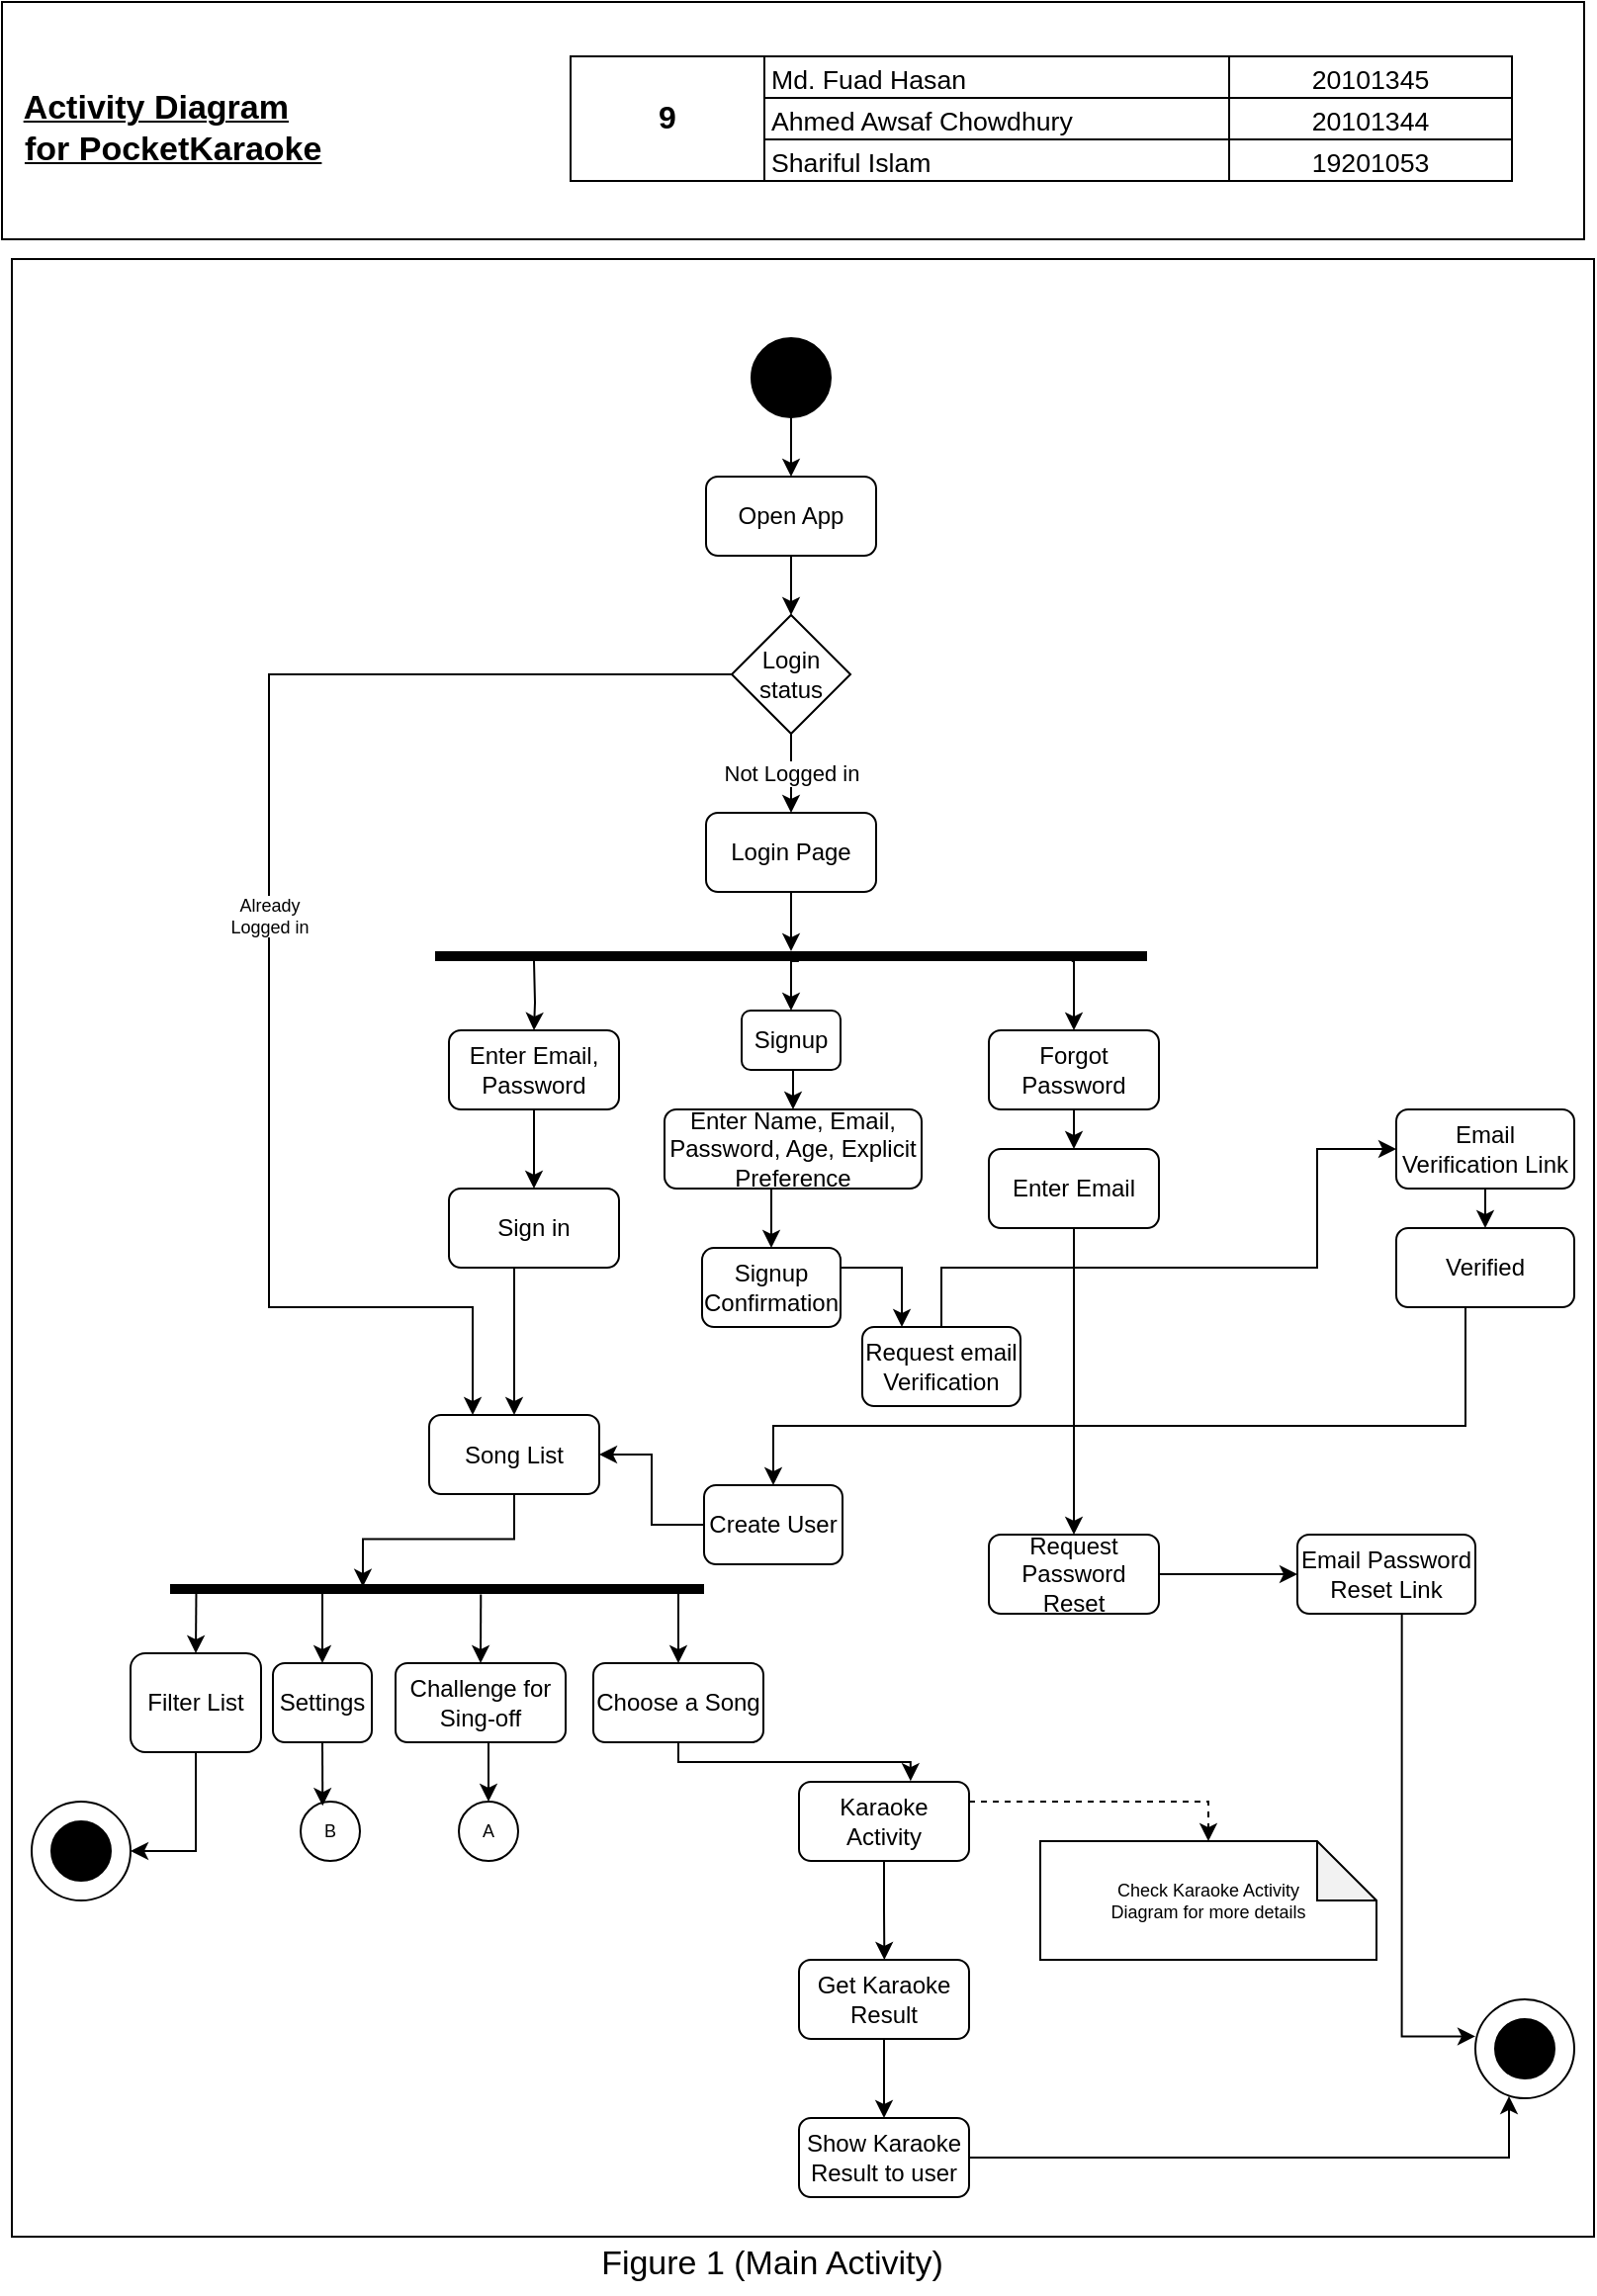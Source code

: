 <mxfile version="17.1.3" type="github" pages="3">
  <diagram id="SwOlQ44JjjMgAEKJbSNY" name="Page-1">
    <mxGraphModel dx="2062" dy="1104" grid="1" gridSize="10" guides="1" tooltips="1" connect="1" arrows="1" fold="1" page="1" pageScale="1" pageWidth="827" pageHeight="1169" math="0" shadow="0">
      <root>
        <mxCell id="0" />
        <mxCell id="1" parent="0" />
        <mxCell id="E5jYNcYpyVN1vQUPkAMD-11" value="" style="rounded=0;whiteSpace=wrap;html=1;fontSize=9;fillColor=none;" parent="1" vertex="1">
          <mxGeometry x="13" y="140" width="800" height="1000" as="geometry" />
        </mxCell>
        <mxCell id="iXzzo_EkwVrkB9ciiKz4-1" value="" style="ellipse;whiteSpace=wrap;html=1;aspect=fixed;fillColor=#000;" parent="1" vertex="1">
          <mxGeometry x="387" y="180" width="40" height="40" as="geometry" />
        </mxCell>
        <mxCell id="iXzzo_EkwVrkB9ciiKz4-2" value="Open App" style="rounded=1;whiteSpace=wrap;html=1;fillColor=none;" parent="1" vertex="1">
          <mxGeometry x="364" y="250" width="86" height="40" as="geometry" />
        </mxCell>
        <mxCell id="Ku8oSR4c3wsGzaAqycs_-16" value="&lt;div&gt;Already&lt;/div&gt;&lt;div&gt;Logged in&lt;/div&gt;" style="edgeStyle=orthogonalEdgeStyle;rounded=0;orthogonalLoop=1;jettySize=auto;html=1;exitX=0;exitY=0.5;exitDx=0;exitDy=0;fontSize=9;strokeWidth=1;entryX=0.25;entryY=0;entryDx=0;entryDy=0;" parent="1" source="iXzzo_EkwVrkB9ciiKz4-4" target="iXzzo_EkwVrkB9ciiKz4-37" edge="1">
          <mxGeometry relative="1" as="geometry">
            <mxPoint x="113" y="740" as="targetPoint" />
            <Array as="points">
              <mxPoint x="143" y="350" />
              <mxPoint x="143" y="670" />
              <mxPoint x="246" y="670" />
              <mxPoint x="246" y="725" />
            </Array>
          </mxGeometry>
        </mxCell>
        <mxCell id="iXzzo_EkwVrkB9ciiKz4-4" value="Login status" style="rhombus;whiteSpace=wrap;html=1;fillColor=none;" parent="1" vertex="1">
          <mxGeometry x="377" y="320" width="60" height="60" as="geometry" />
        </mxCell>
        <mxCell id="iXzzo_EkwVrkB9ciiKz4-7" value="Login Page" style="rounded=1;whiteSpace=wrap;html=1;fillColor=none;" parent="1" vertex="1">
          <mxGeometry x="364" y="420" width="86" height="40" as="geometry" />
        </mxCell>
        <mxCell id="iXzzo_EkwVrkB9ciiKz4-9" value="" style="endArrow=classic;html=1;rounded=0;exitX=0.5;exitY=1;exitDx=0;exitDy=0;" parent="1" source="iXzzo_EkwVrkB9ciiKz4-1" edge="1">
          <mxGeometry width="50" height="50" relative="1" as="geometry">
            <mxPoint x="403" y="620" as="sourcePoint" />
            <mxPoint x="407" y="250" as="targetPoint" />
          </mxGeometry>
        </mxCell>
        <mxCell id="iXzzo_EkwVrkB9ciiKz4-10" value="" style="endArrow=classic;html=1;rounded=0;exitX=0.5;exitY=1;exitDx=0;exitDy=0;entryX=0.5;entryY=0;entryDx=0;entryDy=0;" parent="1" source="iXzzo_EkwVrkB9ciiKz4-2" target="iXzzo_EkwVrkB9ciiKz4-4" edge="1">
          <mxGeometry width="50" height="50" relative="1" as="geometry">
            <mxPoint x="417" y="230" as="sourcePoint" />
            <mxPoint x="417" y="260" as="targetPoint" />
          </mxGeometry>
        </mxCell>
        <mxCell id="iXzzo_EkwVrkB9ciiKz4-11" value="Not Logged in" style="endArrow=classic;html=1;rounded=0;exitX=0.5;exitY=1;exitDx=0;exitDy=0;entryX=0.5;entryY=0;entryDx=0;entryDy=0;" parent="1" source="iXzzo_EkwVrkB9ciiKz4-4" target="iXzzo_EkwVrkB9ciiKz4-7" edge="1">
          <mxGeometry width="50" height="50" relative="1" as="geometry">
            <mxPoint x="427" y="240" as="sourcePoint" />
            <mxPoint x="427" y="270" as="targetPoint" />
          </mxGeometry>
        </mxCell>
        <mxCell id="iXzzo_EkwVrkB9ciiKz4-26" value="" style="edgeStyle=orthogonalEdgeStyle;rounded=0;orthogonalLoop=1;jettySize=auto;html=1;strokeWidth=1;" parent="1" source="iXzzo_EkwVrkB9ciiKz4-7" target="iXzzo_EkwVrkB9ciiKz4-15" edge="1">
          <mxGeometry relative="1" as="geometry" />
        </mxCell>
        <mxCell id="iXzzo_EkwVrkB9ciiKz4-27" value="" style="edgeStyle=orthogonalEdgeStyle;rounded=0;orthogonalLoop=1;jettySize=auto;html=1;strokeWidth=1;" parent="1" target="iXzzo_EkwVrkB9ciiKz4-18" edge="1">
          <mxGeometry relative="1" as="geometry">
            <mxPoint x="277" y="495" as="sourcePoint" />
          </mxGeometry>
        </mxCell>
        <mxCell id="iXzzo_EkwVrkB9ciiKz4-15" value="" style="html=1;points=[];perimeter=orthogonalPerimeter;fillColor=#000000;strokeColor=none;direction=south;" parent="1" vertex="1">
          <mxGeometry x="227" y="490" width="360" height="5" as="geometry" />
        </mxCell>
        <mxCell id="iXzzo_EkwVrkB9ciiKz4-24" value="" style="edgeStyle=orthogonalEdgeStyle;rounded=0;orthogonalLoop=1;jettySize=auto;html=1;strokeWidth=1;" parent="1" source="iXzzo_EkwVrkB9ciiKz4-18" target="iXzzo_EkwVrkB9ciiKz4-23" edge="1">
          <mxGeometry relative="1" as="geometry" />
        </mxCell>
        <mxCell id="iXzzo_EkwVrkB9ciiKz4-18" value="Enter Email, Password" style="rounded=1;whiteSpace=wrap;html=1;fillColor=none;" parent="1" vertex="1">
          <mxGeometry x="234" y="530" width="86" height="40" as="geometry" />
        </mxCell>
        <mxCell id="iXzzo_EkwVrkB9ciiKz4-23" value="Sign in" style="rounded=1;whiteSpace=wrap;html=1;fillColor=none;" parent="1" vertex="1">
          <mxGeometry x="234" y="610" width="86" height="40" as="geometry" />
        </mxCell>
        <mxCell id="iXzzo_EkwVrkB9ciiKz4-30" value="Signup" style="rounded=1;whiteSpace=wrap;html=1;fillColor=none;" parent="1" vertex="1">
          <mxGeometry x="382" y="520" width="50" height="30" as="geometry" />
        </mxCell>
        <mxCell id="iXzzo_EkwVrkB9ciiKz4-31" value="" style="edgeStyle=orthogonalEdgeStyle;rounded=0;orthogonalLoop=1;jettySize=auto;html=1;strokeWidth=1;exitX=1;exitY=0.128;exitDx=0;exitDy=0;exitPerimeter=0;entryX=0.5;entryY=0;entryDx=0;entryDy=0;" parent="1" target="iXzzo_EkwVrkB9ciiKz4-30" edge="1">
          <mxGeometry relative="1" as="geometry">
            <mxPoint x="410.92" y="495" as="sourcePoint" />
            <mxPoint x="287.0" y="540" as="targetPoint" />
          </mxGeometry>
        </mxCell>
        <mxCell id="iXzzo_EkwVrkB9ciiKz4-47" style="edgeStyle=orthogonalEdgeStyle;rounded=0;orthogonalLoop=1;jettySize=auto;html=1;exitX=0.5;exitY=1;exitDx=0;exitDy=0;entryX=0.5;entryY=0;entryDx=0;entryDy=0;strokeWidth=1;" parent="1" source="iXzzo_EkwVrkB9ciiKz4-34" target="iXzzo_EkwVrkB9ciiKz4-46" edge="1">
          <mxGeometry relative="1" as="geometry" />
        </mxCell>
        <mxCell id="iXzzo_EkwVrkB9ciiKz4-34" value="Enter Name, Email, Password, Age, Explicit Preference" style="rounded=1;whiteSpace=wrap;html=1;fillColor=none;" parent="1" vertex="1">
          <mxGeometry x="343" y="570" width="130" height="40" as="geometry" />
        </mxCell>
        <mxCell id="iXzzo_EkwVrkB9ciiKz4-35" value="" style="edgeStyle=orthogonalEdgeStyle;rounded=0;orthogonalLoop=1;jettySize=auto;html=1;strokeWidth=1;exitX=0.5;exitY=1;exitDx=0;exitDy=0;entryX=0.5;entryY=0;entryDx=0;entryDy=0;" parent="1" source="iXzzo_EkwVrkB9ciiKz4-30" target="iXzzo_EkwVrkB9ciiKz4-34" edge="1">
          <mxGeometry relative="1" as="geometry">
            <mxPoint x="287" y="580" as="sourcePoint" />
            <mxPoint x="287" y="620" as="targetPoint" />
          </mxGeometry>
        </mxCell>
        <mxCell id="iXzzo_EkwVrkB9ciiKz4-44" style="edgeStyle=orthogonalEdgeStyle;rounded=0;orthogonalLoop=1;jettySize=auto;html=1;exitX=0.5;exitY=1;exitDx=0;exitDy=0;strokeWidth=1;entryX=0.283;entryY=0.639;entryDx=0;entryDy=0;entryPerimeter=0;" parent="1" source="iXzzo_EkwVrkB9ciiKz4-37" target="Ku8oSR4c3wsGzaAqycs_-53" edge="1">
          <mxGeometry relative="1" as="geometry">
            <mxPoint x="267" y="800" as="targetPoint" />
          </mxGeometry>
        </mxCell>
        <mxCell id="iXzzo_EkwVrkB9ciiKz4-37" value="Song List" style="rounded=1;whiteSpace=wrap;html=1;fillColor=none;" parent="1" vertex="1">
          <mxGeometry x="224" y="724.5" width="86" height="40" as="geometry" />
        </mxCell>
        <mxCell id="iXzzo_EkwVrkB9ciiKz4-38" value="" style="edgeStyle=orthogonalEdgeStyle;rounded=0;orthogonalLoop=1;jettySize=auto;html=1;strokeWidth=1;entryX=0.5;entryY=0;entryDx=0;entryDy=0;" parent="1" target="iXzzo_EkwVrkB9ciiKz4-37" edge="1">
          <mxGeometry relative="1" as="geometry">
            <mxPoint x="267" y="650" as="sourcePoint" />
            <mxPoint x="287" y="620" as="targetPoint" />
            <Array as="points">
              <mxPoint x="267" y="650" />
            </Array>
          </mxGeometry>
        </mxCell>
        <mxCell id="Ku8oSR4c3wsGzaAqycs_-45" style="edgeStyle=orthogonalEdgeStyle;rounded=0;orthogonalLoop=1;jettySize=auto;html=1;exitX=1;exitY=0.5;exitDx=0;exitDy=0;fontSize=9;strokeWidth=1;entryX=0.25;entryY=0;entryDx=0;entryDy=0;" parent="1" source="iXzzo_EkwVrkB9ciiKz4-46" target="Ku8oSR4c3wsGzaAqycs_-41" edge="1">
          <mxGeometry relative="1" as="geometry">
            <mxPoint x="593" y="660.19" as="targetPoint" />
            <Array as="points">
              <mxPoint x="432" y="650" />
              <mxPoint x="463" y="650" />
            </Array>
          </mxGeometry>
        </mxCell>
        <mxCell id="iXzzo_EkwVrkB9ciiKz4-46" value="Signup Confirmation" style="rounded=1;whiteSpace=wrap;html=1;fillColor=none;" parent="1" vertex="1">
          <mxGeometry x="362" y="640" width="70" height="40" as="geometry" />
        </mxCell>
        <mxCell id="Ku8oSR4c3wsGzaAqycs_-68" style="edgeStyle=orthogonalEdgeStyle;rounded=0;orthogonalLoop=1;jettySize=auto;html=1;exitX=0.5;exitY=1;exitDx=0;exitDy=0;entryX=0.656;entryY=-0.01;entryDx=0;entryDy=0;entryPerimeter=0;fontSize=9;strokeWidth=1;" parent="1" source="GEpKxGbeazpcBlI93rhA-2" target="GEpKxGbeazpcBlI93rhA-10" edge="1">
          <mxGeometry relative="1" as="geometry">
            <Array as="points">
              <mxPoint x="350" y="900" />
              <mxPoint x="467" y="900" />
            </Array>
          </mxGeometry>
        </mxCell>
        <mxCell id="bNm9Ex0dSpKw97dov9-s-2" style="edgeStyle=orthogonalEdgeStyle;rounded=0;orthogonalLoop=1;jettySize=auto;html=1;exitX=0.5;exitY=0;exitDx=0;exitDy=0;fontSize=9;strokeWidth=1;entryX=0.5;entryY=0;entryDx=0;entryDy=0;" parent="1" target="GEpKxGbeazpcBlI93rhA-2" edge="1">
          <mxGeometry relative="1" as="geometry">
            <mxPoint x="350" y="813" as="sourcePoint" />
          </mxGeometry>
        </mxCell>
        <mxCell id="GEpKxGbeazpcBlI93rhA-2" value="Choose a Song" style="rounded=1;whiteSpace=wrap;html=1;fillColor=none;" parent="1" vertex="1">
          <mxGeometry x="307" y="850" width="86" height="40" as="geometry" />
        </mxCell>
        <mxCell id="35vugy0JiGpQjGo1VTVt-1" style="edgeStyle=orthogonalEdgeStyle;rounded=0;orthogonalLoop=1;jettySize=auto;html=1;exitX=0.5;exitY=1;exitDx=0;exitDy=0;fontSize=9;strokeWidth=1;" parent="1" source="GEpKxGbeazpcBlI93rhA-10" edge="1">
          <mxGeometry relative="1" as="geometry">
            <mxPoint x="454.167" y="1000" as="targetPoint" />
          </mxGeometry>
        </mxCell>
        <mxCell id="35vugy0JiGpQjGo1VTVt-5" style="edgeStyle=orthogonalEdgeStyle;rounded=0;orthogonalLoop=1;jettySize=auto;html=1;exitX=1;exitY=0.25;exitDx=0;exitDy=0;entryX=0.5;entryY=0;entryDx=0;entryDy=0;entryPerimeter=0;fontSize=9;strokeWidth=1;dashed=1;" parent="1" source="GEpKxGbeazpcBlI93rhA-10" target="35vugy0JiGpQjGo1VTVt-3" edge="1">
          <mxGeometry relative="1" as="geometry" />
        </mxCell>
        <mxCell id="GEpKxGbeazpcBlI93rhA-10" value="Karaoke Activity" style="rounded=1;whiteSpace=wrap;html=1;fillColor=none;" parent="1" vertex="1">
          <mxGeometry x="411" y="910" width="86" height="40" as="geometry" />
        </mxCell>
        <mxCell id="Ku8oSR4c3wsGzaAqycs_-1" style="edgeStyle=orthogonalEdgeStyle;rounded=0;orthogonalLoop=1;jettySize=auto;html=1;entryX=0.5;entryY=0;entryDx=0;entryDy=0;strokeWidth=1;exitX=1;exitY=0.867;exitDx=0;exitDy=0;exitPerimeter=0;" parent="1" target="Ku8oSR4c3wsGzaAqycs_-2" edge="1">
          <mxGeometry relative="1" as="geometry">
            <mxPoint x="548.88" y="495" as="sourcePoint" />
          </mxGeometry>
        </mxCell>
        <mxCell id="Ku8oSR4c3wsGzaAqycs_-2" value="Forgot Password" style="rounded=1;whiteSpace=wrap;html=1;fillColor=none;" parent="1" vertex="1">
          <mxGeometry x="507" y="530" width="86" height="40" as="geometry" />
        </mxCell>
        <mxCell id="Ku8oSR4c3wsGzaAqycs_-3" style="edgeStyle=orthogonalEdgeStyle;rounded=0;orthogonalLoop=1;jettySize=auto;html=1;exitX=0.5;exitY=1;exitDx=0;exitDy=0;entryX=0.5;entryY=0;entryDx=0;entryDy=0;strokeWidth=1;" parent="1" source="Ku8oSR4c3wsGzaAqycs_-4" target="Ku8oSR4c3wsGzaAqycs_-7" edge="1">
          <mxGeometry relative="1" as="geometry" />
        </mxCell>
        <mxCell id="Ku8oSR4c3wsGzaAqycs_-4" value="Enter Email" style="rounded=1;whiteSpace=wrap;html=1;fillColor=none;" parent="1" vertex="1">
          <mxGeometry x="507" y="590" width="86" height="40" as="geometry" />
        </mxCell>
        <mxCell id="Ku8oSR4c3wsGzaAqycs_-5" value="" style="edgeStyle=orthogonalEdgeStyle;rounded=0;orthogonalLoop=1;jettySize=auto;html=1;strokeWidth=1;exitX=0.5;exitY=1;exitDx=0;exitDy=0;entryX=0.5;entryY=0;entryDx=0;entryDy=0;" parent="1" source="Ku8oSR4c3wsGzaAqycs_-2" target="Ku8oSR4c3wsGzaAqycs_-4" edge="1">
          <mxGeometry relative="1" as="geometry">
            <mxPoint x="701" y="590" as="sourcePoint" />
            <mxPoint x="701" y="630" as="targetPoint" />
          </mxGeometry>
        </mxCell>
        <mxCell id="Ku8oSR4c3wsGzaAqycs_-28" style="edgeStyle=orthogonalEdgeStyle;rounded=0;orthogonalLoop=1;jettySize=auto;html=1;exitX=1;exitY=0.5;exitDx=0;exitDy=0;entryX=0;entryY=0.5;entryDx=0;entryDy=0;fontSize=9;strokeWidth=1;" parent="1" source="Ku8oSR4c3wsGzaAqycs_-7" target="Ku8oSR4c3wsGzaAqycs_-9" edge="1">
          <mxGeometry relative="1" as="geometry" />
        </mxCell>
        <mxCell id="Ku8oSR4c3wsGzaAqycs_-7" value="Request Password Reset" style="rounded=1;whiteSpace=wrap;html=1;fillColor=none;" parent="1" vertex="1">
          <mxGeometry x="507" y="785" width="86" height="40" as="geometry" />
        </mxCell>
        <mxCell id="Ku8oSR4c3wsGzaAqycs_-29" style="edgeStyle=orthogonalEdgeStyle;rounded=0;orthogonalLoop=1;jettySize=auto;html=1;exitX=0.587;exitY=1;exitDx=0;exitDy=0;entryX=0;entryY=0.374;entryDx=0;entryDy=0;entryPerimeter=0;fontSize=9;strokeWidth=1;exitPerimeter=0;" parent="1" source="Ku8oSR4c3wsGzaAqycs_-9" target="Ku8oSR4c3wsGzaAqycs_-10" edge="1">
          <mxGeometry relative="1" as="geometry" />
        </mxCell>
        <mxCell id="Ku8oSR4c3wsGzaAqycs_-9" value="Email Password Reset Link" style="rounded=1;whiteSpace=wrap;html=1;fillColor=none;" parent="1" vertex="1">
          <mxGeometry x="663" y="785" width="90" height="40" as="geometry" />
        </mxCell>
        <mxCell id="Ku8oSR4c3wsGzaAqycs_-10" value="" style="ellipse;whiteSpace=wrap;html=1;aspect=fixed;fillColor=none;" parent="1" vertex="1">
          <mxGeometry x="753" y="1020" width="50" height="50" as="geometry" />
        </mxCell>
        <mxCell id="Ku8oSR4c3wsGzaAqycs_-11" value="" style="ellipse;whiteSpace=wrap;html=1;aspect=fixed;fillColor=#000;" parent="1" vertex="1">
          <mxGeometry x="763" y="1030" width="30" height="30" as="geometry" />
        </mxCell>
        <mxCell id="Ku8oSR4c3wsGzaAqycs_-40" style="edgeStyle=orthogonalEdgeStyle;rounded=0;orthogonalLoop=1;jettySize=auto;html=1;exitX=0;exitY=0.5;exitDx=0;exitDy=0;entryX=1;entryY=0.5;entryDx=0;entryDy=0;fontSize=9;strokeWidth=1;" parent="1" source="Ku8oSR4c3wsGzaAqycs_-38" target="iXzzo_EkwVrkB9ciiKz4-37" edge="1">
          <mxGeometry relative="1" as="geometry" />
        </mxCell>
        <mxCell id="Ku8oSR4c3wsGzaAqycs_-38" value="Create User" style="rounded=1;whiteSpace=wrap;html=1;fillColor=none;" parent="1" vertex="1">
          <mxGeometry x="363" y="760" width="70" height="40" as="geometry" />
        </mxCell>
        <mxCell id="Ku8oSR4c3wsGzaAqycs_-46" style="edgeStyle=orthogonalEdgeStyle;rounded=0;orthogonalLoop=1;jettySize=auto;html=1;exitX=0.439;exitY=1;exitDx=0;exitDy=0;entryX=0.5;entryY=0;entryDx=0;entryDy=0;fontSize=9;strokeWidth=1;exitPerimeter=0;" parent="1" source="E5jYNcYpyVN1vQUPkAMD-8" target="Ku8oSR4c3wsGzaAqycs_-38" edge="1">
          <mxGeometry relative="1" as="geometry">
            <mxPoint x="748" y="700" as="sourcePoint" />
            <Array as="points">
              <mxPoint x="748" y="670" />
              <mxPoint x="748" y="730" />
              <mxPoint x="398" y="730" />
            </Array>
          </mxGeometry>
        </mxCell>
        <mxCell id="E5jYNcYpyVN1vQUPkAMD-7" style="edgeStyle=orthogonalEdgeStyle;rounded=0;orthogonalLoop=1;jettySize=auto;html=1;exitX=0.5;exitY=0;exitDx=0;exitDy=0;entryX=0;entryY=0.5;entryDx=0;entryDy=0;fontSize=9;strokeWidth=1;" parent="1" source="Ku8oSR4c3wsGzaAqycs_-41" target="E5jYNcYpyVN1vQUPkAMD-3" edge="1">
          <mxGeometry relative="1" as="geometry">
            <Array as="points">
              <mxPoint x="483" y="650" />
              <mxPoint x="673" y="650" />
              <mxPoint x="673" y="590" />
            </Array>
          </mxGeometry>
        </mxCell>
        <mxCell id="Ku8oSR4c3wsGzaAqycs_-41" value="Request email Verification" style="rounded=1;whiteSpace=wrap;html=1;fillColor=none;" parent="1" vertex="1">
          <mxGeometry x="443" y="680" width="80" height="40" as="geometry" />
        </mxCell>
        <mxCell id="Ku8oSR4c3wsGzaAqycs_-53" value="" style="html=1;points=[];perimeter=orthogonalPerimeter;fillColor=#000000;strokeColor=none;direction=south;" parent="1" vertex="1">
          <mxGeometry x="93" y="810" width="270" height="5" as="geometry" />
        </mxCell>
        <mxCell id="It7IUri0nWaVNTVK5xb1-4" value="A" style="ellipse;whiteSpace=wrap;html=1;aspect=fixed;fontSize=9;fillColor=none;" parent="1" vertex="1">
          <mxGeometry x="239" y="920" width="30" height="30" as="geometry" />
        </mxCell>
        <mxCell id="bNm9Ex0dSpKw97dov9-s-4" style="edgeStyle=orthogonalEdgeStyle;rounded=0;orthogonalLoop=1;jettySize=auto;html=1;entryX=0.5;entryY=0;entryDx=0;entryDy=0;fontSize=9;strokeWidth=1;" parent="1" target="bNm9Ex0dSpKw97dov9-s-3" edge="1">
          <mxGeometry relative="1" as="geometry">
            <mxPoint x="236" y="814" as="sourcePoint" />
          </mxGeometry>
        </mxCell>
        <mxCell id="TISoO1vhTal3V3uhEc0p-1" style="edgeStyle=orthogonalEdgeStyle;rounded=0;orthogonalLoop=1;jettySize=auto;html=1;exitX=0.5;exitY=1;exitDx=0;exitDy=0;entryX=0.371;entryY=0.071;entryDx=0;entryDy=0;entryPerimeter=0;fontSize=9;strokeWidth=1;" parent="1" source="bNm9Ex0dSpKw97dov9-s-3" target="bNm9Ex0dSpKw97dov9-s-6" edge="1">
          <mxGeometry relative="1" as="geometry" />
        </mxCell>
        <mxCell id="bNm9Ex0dSpKw97dov9-s-3" value="Settings" style="rounded=1;whiteSpace=wrap;html=1;fillColor=none;" parent="1" vertex="1">
          <mxGeometry x="145" y="850" width="50" height="40" as="geometry" />
        </mxCell>
        <mxCell id="bNm9Ex0dSpKw97dov9-s-6" value="B" style="ellipse;whiteSpace=wrap;html=1;aspect=fixed;fontSize=9;fillColor=none;" parent="1" vertex="1">
          <mxGeometry x="159" y="920" width="30" height="30" as="geometry" />
        </mxCell>
        <mxCell id="sTmWJrZEQL3zvbqJN51C-2" style="edgeStyle=orthogonalEdgeStyle;rounded=0;orthogonalLoop=1;jettySize=auto;html=1;exitX=0.829;exitY=0.951;exitDx=0;exitDy=0;entryX=0.5;entryY=0;entryDx=0;entryDy=0;fontSize=9;strokeWidth=1;exitPerimeter=0;" parent="1" source="Ku8oSR4c3wsGzaAqycs_-53" target="sTmWJrZEQL3zvbqJN51C-1" edge="1">
          <mxGeometry relative="1" as="geometry" />
        </mxCell>
        <mxCell id="sTmWJrZEQL3zvbqJN51C-5" style="edgeStyle=orthogonalEdgeStyle;rounded=0;orthogonalLoop=1;jettySize=auto;html=1;exitX=0.5;exitY=1;exitDx=0;exitDy=0;entryX=1;entryY=0.5;entryDx=0;entryDy=0;fontSize=9;strokeWidth=1;" parent="1" source="sTmWJrZEQL3zvbqJN51C-1" target="sTmWJrZEQL3zvbqJN51C-3" edge="1">
          <mxGeometry relative="1" as="geometry" />
        </mxCell>
        <mxCell id="sTmWJrZEQL3zvbqJN51C-1" value="Filter List" style="rounded=1;whiteSpace=wrap;html=1;fillColor=none;" parent="1" vertex="1">
          <mxGeometry x="73" y="845" width="66" height="50" as="geometry" />
        </mxCell>
        <mxCell id="sTmWJrZEQL3zvbqJN51C-3" value="" style="ellipse;whiteSpace=wrap;html=1;aspect=fixed;fillColor=none;" parent="1" vertex="1">
          <mxGeometry x="23" y="920" width="50" height="50" as="geometry" />
        </mxCell>
        <mxCell id="sTmWJrZEQL3zvbqJN51C-4" value="" style="ellipse;whiteSpace=wrap;html=1;aspect=fixed;fillColor=#000;" parent="1" vertex="1">
          <mxGeometry x="33" y="930" width="30" height="30" as="geometry" />
        </mxCell>
        <mxCell id="TISoO1vhTal3V3uhEc0p-5" style="edgeStyle=orthogonalEdgeStyle;rounded=0;orthogonalLoop=1;jettySize=auto;html=1;exitX=1.057;exitY=0.418;exitDx=0;exitDy=0;entryX=0.5;entryY=0;entryDx=0;entryDy=0;fontSize=9;strokeWidth=1;exitPerimeter=0;" parent="1" source="Ku8oSR4c3wsGzaAqycs_-53" target="TISoO1vhTal3V3uhEc0p-2" edge="1">
          <mxGeometry relative="1" as="geometry" />
        </mxCell>
        <mxCell id="TISoO1vhTal3V3uhEc0p-6" style="edgeStyle=orthogonalEdgeStyle;rounded=0;orthogonalLoop=1;jettySize=auto;html=1;exitX=0.5;exitY=1;exitDx=0;exitDy=0;entryX=0.5;entryY=0;entryDx=0;entryDy=0;fontSize=9;strokeWidth=1;" parent="1" source="TISoO1vhTal3V3uhEc0p-2" target="It7IUri0nWaVNTVK5xb1-4" edge="1">
          <mxGeometry relative="1" as="geometry" />
        </mxCell>
        <mxCell id="TISoO1vhTal3V3uhEc0p-2" value="Challenge for Sing-off" style="rounded=1;whiteSpace=wrap;html=1;fillColor=none;" parent="1" vertex="1">
          <mxGeometry x="207" y="850" width="86" height="40" as="geometry" />
        </mxCell>
        <mxCell id="35vugy0JiGpQjGo1VTVt-8" style="edgeStyle=orthogonalEdgeStyle;rounded=0;orthogonalLoop=1;jettySize=auto;html=1;exitX=0.5;exitY=1;exitDx=0;exitDy=0;entryX=0.5;entryY=0;entryDx=0;entryDy=0;fontSize=9;strokeWidth=1;" parent="1" source="35vugy0JiGpQjGo1VTVt-2" target="35vugy0JiGpQjGo1VTVt-7" edge="1">
          <mxGeometry relative="1" as="geometry" />
        </mxCell>
        <mxCell id="35vugy0JiGpQjGo1VTVt-2" value="Get Karaoke Result" style="rounded=1;whiteSpace=wrap;html=1;fillColor=none;" parent="1" vertex="1">
          <mxGeometry x="411" y="1000" width="86" height="40" as="geometry" />
        </mxCell>
        <mxCell id="35vugy0JiGpQjGo1VTVt-3" value="&lt;div&gt;Check Karaoke Activity&lt;/div&gt;&lt;div&gt;Diagram for more details&lt;/div&gt;" style="shape=note;whiteSpace=wrap;html=1;backgroundOutline=1;darkOpacity=0.05;fontSize=9;fillColor=none;" parent="1" vertex="1">
          <mxGeometry x="533" y="940" width="170" height="60" as="geometry" />
        </mxCell>
        <mxCell id="A9UI2NHBW07oBqZgxvTc-1" style="edgeStyle=orthogonalEdgeStyle;rounded=0;orthogonalLoop=1;jettySize=auto;html=1;exitX=1;exitY=0.5;exitDx=0;exitDy=0;entryX=0.34;entryY=0.98;entryDx=0;entryDy=0;entryPerimeter=0;" edge="1" parent="1" source="35vugy0JiGpQjGo1VTVt-7" target="Ku8oSR4c3wsGzaAqycs_-10">
          <mxGeometry relative="1" as="geometry" />
        </mxCell>
        <mxCell id="35vugy0JiGpQjGo1VTVt-7" value="Show Karaoke Result to user" style="rounded=1;whiteSpace=wrap;html=1;fillColor=none;" parent="1" vertex="1">
          <mxGeometry x="411" y="1080" width="86" height="40" as="geometry" />
        </mxCell>
        <mxCell id="E5jYNcYpyVN1vQUPkAMD-9" style="edgeStyle=orthogonalEdgeStyle;rounded=0;orthogonalLoop=1;jettySize=auto;html=1;exitX=0.5;exitY=1;exitDx=0;exitDy=0;entryX=0.5;entryY=0;entryDx=0;entryDy=0;fontSize=9;strokeWidth=1;" parent="1" source="E5jYNcYpyVN1vQUPkAMD-3" target="E5jYNcYpyVN1vQUPkAMD-8" edge="1">
          <mxGeometry relative="1" as="geometry" />
        </mxCell>
        <mxCell id="E5jYNcYpyVN1vQUPkAMD-3" value="Email Verification Link" style="rounded=1;whiteSpace=wrap;html=1;fillColor=none;" parent="1" vertex="1">
          <mxGeometry x="713" y="570" width="90" height="40" as="geometry" />
        </mxCell>
        <mxCell id="E5jYNcYpyVN1vQUPkAMD-8" value="Verified" style="rounded=1;whiteSpace=wrap;html=1;fillColor=none;" parent="1" vertex="1">
          <mxGeometry x="713" y="630" width="90" height="40" as="geometry" />
        </mxCell>
        <mxCell id="E5jYNcYpyVN1vQUPkAMD-12" value="&lt;div align=&quot;left&quot;&gt;&lt;u&gt;&lt;b&gt;&lt;font style=&quot;font-size: 17px&quot;&gt;&lt;br&gt;&lt;/font&gt;&lt;/b&gt;&lt;/u&gt;&lt;/div&gt;&lt;div align=&quot;left&quot;&gt;&lt;u&gt;&lt;b&gt;&lt;font style=&quot;font-size: 17px&quot;&gt;&lt;br&gt;&lt;/font&gt;&lt;/b&gt;&lt;/u&gt;&lt;/div&gt;&lt;div align=&quot;left&quot;&gt;&lt;u&gt;&lt;b&gt;&lt;font style=&quot;font-size: 17px&quot;&gt;&lt;/font&gt;&lt;/b&gt;&lt;/u&gt;&lt;b&gt;&lt;font style=&quot;font-size: 17px&quot;&gt;&lt;span style=&quot;white-space: pre&quot;&gt;&lt;span style=&quot;white-space: pre&quot;&gt; &lt;/span&gt; &lt;/span&gt;&lt;/font&gt;&lt;/b&gt;&lt;u&gt;&lt;b&gt;&lt;font style=&quot;font-size: 17px&quot;&gt;Activity Diagram&lt;/font&gt;&lt;/b&gt;&lt;/u&gt;&lt;/div&gt;&lt;div align=&quot;left&quot;&gt;&lt;u&gt;&lt;b&gt;&lt;font style=&quot;font-size: 17px&quot;&gt;&lt;/font&gt;&lt;/b&gt;&lt;/u&gt;&lt;b&gt;&lt;font style=&quot;font-size: 17px&quot;&gt;&lt;span style=&quot;white-space: pre&quot;&gt;&lt;span style=&quot;white-space: pre&quot;&gt; &lt;/span&gt; &lt;/span&gt;&lt;/font&gt;&lt;/b&gt;&lt;u&gt;&lt;b&gt;&lt;font style=&quot;font-size: 17px&quot;&gt;for PocketKaraoke&lt;/font&gt;&lt;/b&gt;&lt;/u&gt;&lt;/div&gt;&lt;div align=&quot;left&quot;&gt;&lt;br&gt;&lt;/div&gt;&lt;div align=&quot;left&quot;&gt;&lt;br&gt;&lt;/div&gt;&lt;div align=&quot;left&quot;&gt;&lt;br&gt;&lt;/div&gt;" style="rounded=0;whiteSpace=wrap;html=1;fontSize=9;fillColor=none;align=left;" parent="1" vertex="1">
          <mxGeometry x="8" y="10" width="800" height="120" as="geometry" />
        </mxCell>
        <mxCell id="E5jYNcYpyVN1vQUPkAMD-13" value="&lt;table dir=&quot;ltr&quot; style=&quot;table-layout: fixed ; font-size: 10pt ; font-family: &amp;quot;arial&amp;quot; ; width: 0px ; border-collapse: collapse ; border: none&quot; cellspacing=&quot;0&quot; cellpadding=&quot;0&quot; border=&quot;1&quot;&gt;&lt;colgroup&gt;&lt;col width=&quot;98&quot;&gt;&lt;col width=&quot;235&quot;&gt;&lt;col width=&quot;143&quot;&gt;&lt;/colgroup&gt;&lt;tbody&gt;&lt;tr style=&quot;height: 21px&quot;&gt;&lt;td style=&quot;border-color: rgb(0, 0, 0); border-style: solid; border-width: 1px; overflow: hidden; padding: 0px 3px; vertical-align: middle; font-size: 12pt; font-weight: bold; overflow-wrap: break-word; text-align: center;&quot; rowspan=&quot;3&quot; colspan=&quot;1&quot;&gt;&lt;span&gt;&lt;div style=&quot;max-height: 63px&quot;&gt;9&lt;/div&gt;&lt;/span&gt;&lt;/td&gt;&lt;td style=&quot;border-top: 1px solid rgb(0, 0, 0); border-right: 1px solid rgb(0, 0, 0); border-bottom: 1px solid rgb(0, 0, 0); overflow: hidden; padding: 0px 3px; vertical-align: bottom; overflow-wrap: break-word;&quot;&gt;Md. Fuad Hasan&lt;/td&gt;&lt;td style=&quot;border-top: 1px solid rgb(0, 0, 0); border-right: 1px solid rgb(0, 0, 0); border-bottom: 1px solid rgb(0, 0, 0); overflow: hidden; padding: 0px 3px; vertical-align: bottom; overflow-wrap: break-word; text-align: center;&quot;&gt;20101345&lt;/td&gt;&lt;/tr&gt;&lt;tr style=&quot;height: 21px&quot;&gt;&lt;td style=&quot;border-right: 1px solid rgb(0, 0, 0); border-bottom: 1px solid rgb(0, 0, 0); overflow: hidden; padding: 0px 3px; vertical-align: bottom; overflow-wrap: break-word;&quot;&gt;Ahmed Awsaf Chowdhury&lt;/td&gt;&lt;td style=&quot;border-right: 1px solid rgb(0, 0, 0); border-bottom: 1px solid rgb(0, 0, 0); overflow: hidden; padding: 0px 3px; vertical-align: bottom; overflow-wrap: break-word; text-align: center;&quot;&gt;20101344&lt;/td&gt;&lt;/tr&gt;&lt;tr style=&quot;height: 21px&quot;&gt;&lt;td style=&quot;border-right: 1px solid rgb(0, 0, 0); border-bottom: 1px solid rgb(0, 0, 0); overflow: hidden; padding: 0px 3px; vertical-align: bottom; overflow-wrap: break-word;&quot;&gt;Shariful Islam&lt;/td&gt;&lt;td style=&quot;border-right: 1px solid rgb(0, 0, 0); border-bottom: 1px solid rgb(0, 0, 0); overflow: hidden; padding: 0px 3px; vertical-align: bottom; overflow-wrap: break-word; text-align: center;&quot;&gt;19201053&lt;/td&gt;&lt;/tr&gt;&lt;/tbody&gt;&lt;/table&gt;" style="text;whiteSpace=wrap;html=1;" parent="1" vertex="1">
          <mxGeometry x="293" y="30" width="500" height="80" as="geometry" />
        </mxCell>
        <mxCell id="Iztrir2imT0JGZdteM_K-1" value="Figure 1 (Main Activity)" style="text;html=1;align=center;verticalAlign=middle;resizable=0;points=[];autosize=1;strokeColor=none;fillColor=none;fontSize=17;" parent="1" vertex="1">
          <mxGeometry x="302" y="1139" width="190" height="30" as="geometry" />
        </mxCell>
      </root>
    </mxGraphModel>
  </diagram>
  <diagram id="JBQ7mL_UA6xaDC7Lzs7e" name="Page-2">
    <mxGraphModel dx="1683" dy="920" grid="1" gridSize="10" guides="1" tooltips="1" connect="1" arrows="1" fold="1" page="1" pageScale="1" pageWidth="827" pageHeight="1169" math="0" shadow="0">
      <root>
        <mxCell id="6dTAI8lzsTf6EWsbhZZA-0" />
        <mxCell id="6dTAI8lzsTf6EWsbhZZA-1" parent="6dTAI8lzsTf6EWsbhZZA-0" />
        <mxCell id="livz4g2hSIIBDJ7oqXg1-0" value="" style="rounded=0;whiteSpace=wrap;html=1;fontSize=17;fillColor=none;" vertex="1" parent="6dTAI8lzsTf6EWsbhZZA-1">
          <mxGeometry x="36" y="70" width="754" height="790" as="geometry" />
        </mxCell>
        <mxCell id="V8HO4vzaNfki4f1Nev2t-0" style="edgeStyle=orthogonalEdgeStyle;rounded=0;orthogonalLoop=1;jettySize=auto;html=1;exitX=0.5;exitY=1;exitDx=0;exitDy=0;fontSize=9;strokeWidth=1;entryX=-0.2;entryY=0.527;entryDx=0;entryDy=0;entryPerimeter=0;" edge="1" parent="6dTAI8lzsTf6EWsbhZZA-1" source="1eK3CummqFvWLiUxDRHZ-0" target="eK0c-Ri7cS91q-Lv8qHW-1">
          <mxGeometry relative="1" as="geometry">
            <mxPoint x="270" y="160" as="targetPoint" />
          </mxGeometry>
        </mxCell>
        <mxCell id="1eK3CummqFvWLiUxDRHZ-0" value="A" style="ellipse;whiteSpace=wrap;html=1;aspect=fixed;fontSize=9;fillColor=none;" vertex="1" parent="6dTAI8lzsTf6EWsbhZZA-1">
          <mxGeometry x="250" y="100" width="30" height="30" as="geometry" />
        </mxCell>
        <mxCell id="sAre973SK3LctooUeVW1-0" value="" style="ellipse;whiteSpace=wrap;html=1;aspect=fixed;fillColor=none;" vertex="1" parent="6dTAI8lzsTf6EWsbhZZA-1">
          <mxGeometry x="550" y="290" width="50" height="50" as="geometry" />
        </mxCell>
        <mxCell id="sAre973SK3LctooUeVW1-1" value="" style="ellipse;whiteSpace=wrap;html=1;aspect=fixed;fillColor=#000;" vertex="1" parent="6dTAI8lzsTf6EWsbhZZA-1">
          <mxGeometry x="560" y="300" width="30" height="30" as="geometry" />
        </mxCell>
        <mxCell id="PmvNfgJ1Snn2zLtYS_CF-3" style="edgeStyle=orthogonalEdgeStyle;rounded=0;orthogonalLoop=1;jettySize=auto;html=1;exitX=0.5;exitY=1;exitDx=0;exitDy=0;fontSize=9;strokeWidth=1;entryX=1;entryY=0.5;entryDx=0;entryDy=0;" edge="1" parent="6dTAI8lzsTf6EWsbhZZA-1" source="CkXAXAgCmt9FEh2l3ngX-0" target="sAre973SK3LctooUeVW1-0">
          <mxGeometry relative="1" as="geometry">
            <mxPoint x="451" y="320" as="targetPoint" />
            <Array as="points">
              <mxPoint x="733" y="315" />
            </Array>
          </mxGeometry>
        </mxCell>
        <mxCell id="CkXAXAgCmt9FEh2l3ngX-0" value="Set Favorite Genre" style="rounded=1;whiteSpace=wrap;html=1;fillColor=none;" vertex="1" parent="6dTAI8lzsTf6EWsbhZZA-1">
          <mxGeometry x="690" y="210" width="86" height="40" as="geometry" />
        </mxCell>
        <mxCell id="0IbWG7vu3AkiR-kzWMsv-0" style="edgeStyle=orthogonalEdgeStyle;rounded=0;orthogonalLoop=1;jettySize=auto;html=1;exitX=0.5;exitY=1;exitDx=0;exitDy=0;entryX=0.333;entryY=0.503;entryDx=0;entryDy=0;fontSize=9;strokeWidth=1;entryPerimeter=0;" edge="1" parent="6dTAI8lzsTf6EWsbhZZA-1" source="0IbWG7vu3AkiR-kzWMsv-1" target="IvYvrxatRTnsp2-ZieGR-1">
          <mxGeometry relative="1" as="geometry">
            <mxPoint x="676" y="170" as="targetPoint" />
          </mxGeometry>
        </mxCell>
        <mxCell id="0IbWG7vu3AkiR-kzWMsv-1" value="B" style="ellipse;whiteSpace=wrap;html=1;aspect=fixed;fontSize=9;fillColor=none;" vertex="1" parent="6dTAI8lzsTf6EWsbhZZA-1">
          <mxGeometry x="660" y="110" width="30" height="30" as="geometry" />
        </mxCell>
        <mxCell id="IvYvrxatRTnsp2-ZieGR-0" style="edgeStyle=orthogonalEdgeStyle;rounded=0;orthogonalLoop=1;jettySize=auto;html=1;exitX=0.5;exitY=0;exitDx=0;exitDy=0;fontSize=9;strokeWidth=1;entryX=0.5;entryY=0;entryDx=0;entryDy=0;" edge="1" parent="6dTAI8lzsTf6EWsbhZZA-1">
          <mxGeometry relative="1" as="geometry">
            <mxPoint x="737.0" y="173" as="sourcePoint" />
            <mxPoint x="737.0" y="210" as="targetPoint" />
          </mxGeometry>
        </mxCell>
        <mxCell id="IvYvrxatRTnsp2-ZieGR-1" value="" style="html=1;points=[];perimeter=orthogonalPerimeter;fillColor=#000000;strokeColor=none;direction=south;" vertex="1" parent="6dTAI8lzsTf6EWsbhZZA-1">
          <mxGeometry x="600" y="170" width="150" height="5" as="geometry" />
        </mxCell>
        <mxCell id="IvYvrxatRTnsp2-ZieGR-2" style="edgeStyle=orthogonalEdgeStyle;rounded=0;orthogonalLoop=1;jettySize=auto;html=1;exitX=0.834;exitY=0.825;exitDx=0;exitDy=0;entryX=0.5;entryY=0;entryDx=0;entryDy=0;fontSize=9;strokeWidth=1;exitPerimeter=0;" edge="1" parent="6dTAI8lzsTf6EWsbhZZA-1" source="IvYvrxatRTnsp2-ZieGR-1" target="IvYvrxatRTnsp2-ZieGR-3">
          <mxGeometry relative="1" as="geometry">
            <mxPoint x="623" y="210" as="targetPoint" />
          </mxGeometry>
        </mxCell>
        <mxCell id="PmvNfgJ1Snn2zLtYS_CF-2" style="edgeStyle=orthogonalEdgeStyle;rounded=0;orthogonalLoop=1;jettySize=auto;html=1;exitX=0.5;exitY=1;exitDx=0;exitDy=0;entryX=1;entryY=0;entryDx=0;entryDy=0;fontSize=9;strokeWidth=1;" edge="1" parent="6dTAI8lzsTf6EWsbhZZA-1" source="IvYvrxatRTnsp2-ZieGR-3" target="sAre973SK3LctooUeVW1-0">
          <mxGeometry relative="1" as="geometry">
            <Array as="points">
              <mxPoint x="623" y="297" />
            </Array>
          </mxGeometry>
        </mxCell>
        <mxCell id="IvYvrxatRTnsp2-ZieGR-3" value="Explicit Toggle" style="rounded=1;whiteSpace=wrap;html=1;fillColor=none;" vertex="1" parent="6dTAI8lzsTf6EWsbhZZA-1">
          <mxGeometry x="590" y="210" width="66" height="50" as="geometry" />
        </mxCell>
        <mxCell id="eK0c-Ri7cS91q-Lv8qHW-1" value="" style="html=1;points=[];perimeter=orthogonalPerimeter;fillColor=#000000;strokeColor=none;direction=south;" vertex="1" parent="6dTAI8lzsTf6EWsbhZZA-1">
          <mxGeometry x="150" y="170" width="300" height="5" as="geometry" />
        </mxCell>
        <mxCell id="W2jLiPK4qrU0YfdjSIUN-2" style="edgeStyle=orthogonalEdgeStyle;rounded=0;orthogonalLoop=1;jettySize=auto;html=1;exitX=0.5;exitY=1;exitDx=0;exitDy=0;entryX=0.5;entryY=0;entryDx=0;entryDy=0;fontSize=9;strokeWidth=1;" edge="1" parent="6dTAI8lzsTf6EWsbhZZA-1" source="bWX8wckEvzCnfKdi-1Qq-19" target="W2jLiPK4qrU0YfdjSIUN-0">
          <mxGeometry relative="1" as="geometry">
            <mxPoint x="153" y="340.0" as="sourcePoint" />
          </mxGeometry>
        </mxCell>
        <mxCell id="eK0c-Ri7cS91q-Lv8qHW-7" style="edgeStyle=orthogonalEdgeStyle;rounded=0;orthogonalLoop=1;jettySize=auto;html=1;entryX=0.5;entryY=0;entryDx=0;entryDy=0;fontSize=9;strokeWidth=1;exitX=0.734;exitY=0.451;exitDx=0;exitDy=0;exitPerimeter=0;" edge="1" parent="6dTAI8lzsTf6EWsbhZZA-1" source="eK0c-Ri7cS91q-Lv8qHW-1">
          <mxGeometry relative="1" as="geometry">
            <mxPoint x="315" y="180" as="sourcePoint" />
            <mxPoint x="315" y="205.0" as="targetPoint" />
          </mxGeometry>
        </mxCell>
        <mxCell id="eK0c-Ri7cS91q-Lv8qHW-10" style="edgeStyle=orthogonalEdgeStyle;rounded=0;orthogonalLoop=1;jettySize=auto;html=1;exitX=0.833;exitY=0.135;exitDx=0;exitDy=0;entryX=0.5;entryY=0;entryDx=0;entryDy=0;fontSize=9;strokeWidth=1;exitPerimeter=0;" edge="1" parent="6dTAI8lzsTf6EWsbhZZA-1" source="eK0c-Ri7cS91q-Lv8qHW-1" target="eK0c-Ri7cS91q-Lv8qHW-8">
          <mxGeometry relative="1" as="geometry" />
        </mxCell>
        <mxCell id="eK0c-Ri7cS91q-Lv8qHW-11" style="edgeStyle=orthogonalEdgeStyle;rounded=0;orthogonalLoop=1;jettySize=auto;html=1;exitX=1;exitY=0.5;exitDx=0;exitDy=0;fontSize=9;strokeWidth=1;" edge="1" parent="6dTAI8lzsTf6EWsbhZZA-1" source="eK0c-Ri7cS91q-Lv8qHW-8" target="sAre973SK3LctooUeVW1-0">
          <mxGeometry relative="1" as="geometry" />
        </mxCell>
        <mxCell id="bWX8wckEvzCnfKdi-1Qq-28" style="edgeStyle=orthogonalEdgeStyle;rounded=0;orthogonalLoop=1;jettySize=auto;html=1;exitX=0.5;exitY=1;exitDx=0;exitDy=0;entryX=0.5;entryY=0;entryDx=0;entryDy=0;fontSize=9;strokeWidth=1;" edge="1" parent="6dTAI8lzsTf6EWsbhZZA-1" source="eK0c-Ri7cS91q-Lv8qHW-8" target="bWX8wckEvzCnfKdi-1Qq-26">
          <mxGeometry relative="1" as="geometry">
            <Array as="points">
              <mxPoint x="413" y="490" />
              <mxPoint x="335" y="490" />
            </Array>
          </mxGeometry>
        </mxCell>
        <mxCell id="eK0c-Ri7cS91q-Lv8qHW-8" value="Show Challenge History" style="rounded=1;whiteSpace=wrap;html=1;fillColor=none;" vertex="1" parent="6dTAI8lzsTf6EWsbhZZA-1">
          <mxGeometry x="380" y="205" width="66" height="50" as="geometry" />
        </mxCell>
        <mxCell id="v9XiHWw7e5qsVBoWrAgE-7" style="edgeStyle=orthogonalEdgeStyle;rounded=0;orthogonalLoop=1;jettySize=auto;html=1;exitX=1;exitY=0.5;exitDx=0;exitDy=0;entryX=0;entryY=0.5;entryDx=0;entryDy=0;fontSize=9;strokeWidth=1;" edge="1" parent="6dTAI8lzsTf6EWsbhZZA-1" source="W2jLiPK4qrU0YfdjSIUN-0" target="bWX8wckEvzCnfKdi-1Qq-2">
          <mxGeometry relative="1" as="geometry">
            <mxPoint x="153" y="360" as="targetPoint" />
            <Array as="points">
              <mxPoint x="230" y="380" />
              <mxPoint x="230" y="420" />
            </Array>
          </mxGeometry>
        </mxCell>
        <mxCell id="W2jLiPK4qrU0YfdjSIUN-0" value="Choose a Song" style="rounded=1;whiteSpace=wrap;html=1;fillColor=none;" vertex="1" parent="6dTAI8lzsTf6EWsbhZZA-1">
          <mxGeometry x="110" y="360" width="86" height="40" as="geometry" />
        </mxCell>
        <mxCell id="bWX8wckEvzCnfKdi-1Qq-5" style="edgeStyle=orthogonalEdgeStyle;rounded=0;orthogonalLoop=1;jettySize=auto;html=1;exitX=0.5;exitY=1;exitDx=0;exitDy=0;entryX=0.524;entryY=-0.027;entryDx=0;entryDy=0;fontSize=9;strokeWidth=1;entryPerimeter=0;" edge="1" parent="6dTAI8lzsTf6EWsbhZZA-1" target="bWX8wckEvzCnfKdi-1Qq-2">
          <mxGeometry relative="1" as="geometry">
            <mxPoint x="315" y="265.0" as="sourcePoint" />
            <Array as="points">
              <mxPoint x="315" y="390" />
              <mxPoint x="315" y="390" />
            </Array>
          </mxGeometry>
        </mxCell>
        <mxCell id="bWX8wckEvzCnfKdi-1Qq-6" value="Host" style="edgeLabel;html=1;align=center;verticalAlign=middle;resizable=0;points=[];fontSize=9;" vertex="1" connectable="0" parent="bWX8wckEvzCnfKdi-1Qq-5">
          <mxGeometry x="-0.214" y="-1" relative="1" as="geometry">
            <mxPoint as="offset" />
          </mxGeometry>
        </mxCell>
        <mxCell id="bWX8wckEvzCnfKdi-1Qq-1" style="edgeStyle=orthogonalEdgeStyle;rounded=0;orthogonalLoop=1;jettySize=auto;html=1;exitX=1;exitY=0.25;exitDx=0;exitDy=0;entryX=0;entryY=0.5;entryDx=0;entryDy=0;entryPerimeter=0;fontSize=9;strokeWidth=1;dashed=1;" edge="1" parent="6dTAI8lzsTf6EWsbhZZA-1" source="bWX8wckEvzCnfKdi-1Qq-2" target="bWX8wckEvzCnfKdi-1Qq-4">
          <mxGeometry relative="1" as="geometry" />
        </mxCell>
        <mxCell id="bWX8wckEvzCnfKdi-1Qq-12" value="" style="edgeStyle=orthogonalEdgeStyle;rounded=0;orthogonalLoop=1;jettySize=auto;html=1;fontSize=9;strokeWidth=1;exitX=0;exitY=0.75;exitDx=0;exitDy=0;entryX=0.5;entryY=0;entryDx=0;entryDy=0;" edge="1" parent="6dTAI8lzsTf6EWsbhZZA-1" source="bWX8wckEvzCnfKdi-1Qq-2" target="bWX8wckEvzCnfKdi-1Qq-3">
          <mxGeometry relative="1" as="geometry">
            <mxPoint x="300" y="430.004" as="sourcePoint" />
            <Array as="points">
              <mxPoint x="113" y="430" />
            </Array>
          </mxGeometry>
        </mxCell>
        <mxCell id="bWX8wckEvzCnfKdi-1Qq-2" value="Karaoke Activity" style="rounded=1;whiteSpace=wrap;html=1;fillColor=none;" vertex="1" parent="6dTAI8lzsTf6EWsbhZZA-1">
          <mxGeometry x="270" y="400" width="86" height="40" as="geometry" />
        </mxCell>
        <mxCell id="bWX8wckEvzCnfKdi-1Qq-13" value="" style="edgeStyle=orthogonalEdgeStyle;rounded=0;orthogonalLoop=1;jettySize=auto;html=1;fontSize=9;strokeWidth=1;entryX=0.5;entryY=0;entryDx=0;entryDy=0;exitX=0.5;exitY=1;exitDx=0;exitDy=0;" edge="1" parent="6dTAI8lzsTf6EWsbhZZA-1" source="bWX8wckEvzCnfKdi-1Qq-3" target="bWX8wckEvzCnfKdi-1Qq-8">
          <mxGeometry relative="1" as="geometry" />
        </mxCell>
        <mxCell id="bWX8wckEvzCnfKdi-1Qq-3" value="Get Karaoke Result" style="rounded=1;whiteSpace=wrap;html=1;fillColor=none;" vertex="1" parent="6dTAI8lzsTf6EWsbhZZA-1">
          <mxGeometry x="70" y="489.97" width="86" height="40" as="geometry" />
        </mxCell>
        <mxCell id="bWX8wckEvzCnfKdi-1Qq-4" value="&lt;div align=&quot;left&quot;&gt;Check Karaoke &lt;br&gt;&lt;/div&gt;&lt;div align=&quot;left&quot;&gt;Activity Diagram&lt;/div&gt;&lt;div align=&quot;left&quot;&gt;for more details&lt;/div&gt;" style="shape=note;whiteSpace=wrap;html=1;backgroundOutline=1;darkOpacity=0.05;fontSize=9;fillColor=none;align=left;" vertex="1" parent="6dTAI8lzsTf6EWsbhZZA-1">
          <mxGeometry x="430" y="380" width="110" height="60" as="geometry" />
        </mxCell>
        <mxCell id="bWX8wckEvzCnfKdi-1Qq-15" style="edgeStyle=orthogonalEdgeStyle;rounded=0;orthogonalLoop=1;jettySize=auto;html=1;exitX=0.5;exitY=1;exitDx=0;exitDy=0;entryX=0.5;entryY=0;entryDx=0;entryDy=0;fontSize=9;strokeWidth=1;" edge="1" parent="6dTAI8lzsTf6EWsbhZZA-1" source="bWX8wckEvzCnfKdi-1Qq-8" target="bWX8wckEvzCnfKdi-1Qq-14">
          <mxGeometry relative="1" as="geometry" />
        </mxCell>
        <mxCell id="bWX8wckEvzCnfKdi-1Qq-8" value="Wait for opponents Result" style="rounded=1;whiteSpace=wrap;html=1;fillColor=none;" vertex="1" parent="6dTAI8lzsTf6EWsbhZZA-1">
          <mxGeometry x="70" y="569.97" width="86" height="40" as="geometry" />
        </mxCell>
        <mxCell id="bWX8wckEvzCnfKdi-1Qq-25" value="" style="edgeStyle=orthogonalEdgeStyle;rounded=0;orthogonalLoop=1;jettySize=auto;html=1;fontSize=9;strokeWidth=1;entryX=0.5;entryY=0;entryDx=0;entryDy=0;exitX=0.5;exitY=1;exitDx=0;exitDy=0;" edge="1" parent="6dTAI8lzsTf6EWsbhZZA-1" source="bWX8wckEvzCnfKdi-1Qq-14" target="bWX8wckEvzCnfKdi-1Qq-16">
          <mxGeometry relative="1" as="geometry">
            <mxPoint x="140" y="710" as="sourcePoint" />
            <Array as="points" />
          </mxGeometry>
        </mxCell>
        <mxCell id="bWX8wckEvzCnfKdi-1Qq-14" value="Receive opponents Result" style="rounded=1;whiteSpace=wrap;html=1;fillColor=none;" vertex="1" parent="6dTAI8lzsTf6EWsbhZZA-1">
          <mxGeometry x="70" y="649.97" width="86" height="40" as="geometry" />
        </mxCell>
        <mxCell id="lootvOA2nEdp-v8AZ_6A-1" style="edgeStyle=orthogonalEdgeStyle;rounded=0;orthogonalLoop=1;jettySize=auto;html=1;exitX=0.5;exitY=1;exitDx=0;exitDy=0;entryX=0;entryY=0.75;entryDx=0;entryDy=0;fontSize=9;strokeWidth=1;" edge="1" parent="6dTAI8lzsTf6EWsbhZZA-1" source="bWX8wckEvzCnfKdi-1Qq-16" target="lootvOA2nEdp-v8AZ_6A-0">
          <mxGeometry relative="1" as="geometry" />
        </mxCell>
        <mxCell id="bWX8wckEvzCnfKdi-1Qq-16" value="Calculate Challenge Result" style="rounded=1;whiteSpace=wrap;html=1;fillColor=none;" vertex="1" parent="6dTAI8lzsTf6EWsbhZZA-1">
          <mxGeometry x="70" y="729.97" width="86" height="40" as="geometry" />
        </mxCell>
        <mxCell id="bWX8wckEvzCnfKdi-1Qq-18" value="Receive Challenge" style="rounded=1;whiteSpace=wrap;html=1;fillColor=none;" vertex="1" parent="6dTAI8lzsTf6EWsbhZZA-1">
          <mxGeometry x="280" y="205" width="66" height="50" as="geometry" />
        </mxCell>
        <mxCell id="bWX8wckEvzCnfKdi-1Qq-19" value="Send Challenge" style="rounded=1;whiteSpace=wrap;html=1;fillColor=none;" vertex="1" parent="6dTAI8lzsTf6EWsbhZZA-1">
          <mxGeometry x="140" y="205" width="66" height="50" as="geometry" />
        </mxCell>
        <mxCell id="bWX8wckEvzCnfKdi-1Qq-22" style="edgeStyle=orthogonalEdgeStyle;rounded=0;orthogonalLoop=1;jettySize=auto;html=1;entryX=0.5;entryY=0;entryDx=0;entryDy=0;fontSize=9;strokeWidth=1;exitX=0.734;exitY=0.923;exitDx=0;exitDy=0;exitPerimeter=0;" edge="1" parent="6dTAI8lzsTf6EWsbhZZA-1" source="eK0c-Ri7cS91q-Lv8qHW-1" target="bWX8wckEvzCnfKdi-1Qq-19">
          <mxGeometry relative="1" as="geometry">
            <mxPoint x="170" y="175" as="sourcePoint" />
            <mxPoint x="325" y="215.0" as="targetPoint" />
          </mxGeometry>
        </mxCell>
        <mxCell id="bWX8wckEvzCnfKdi-1Qq-26" value="Challenge History" style="rounded=0;whiteSpace=wrap;html=1;fontSize=9;fillColor=none;" vertex="1" parent="6dTAI8lzsTf6EWsbhZZA-1">
          <mxGeometry x="290" y="629.97" width="90" height="40.03" as="geometry" />
        </mxCell>
        <mxCell id="lootvOA2nEdp-v8AZ_6A-2" style="edgeStyle=orthogonalEdgeStyle;rounded=0;orthogonalLoop=1;jettySize=auto;html=1;exitX=1;exitY=0.5;exitDx=0;exitDy=0;entryX=0.5;entryY=1;entryDx=0;entryDy=0;fontSize=9;strokeWidth=1;" edge="1" parent="6dTAI8lzsTf6EWsbhZZA-1" source="lootvOA2nEdp-v8AZ_6A-0" target="bWX8wckEvzCnfKdi-1Qq-26">
          <mxGeometry relative="1" as="geometry" />
        </mxCell>
        <mxCell id="lootvOA2nEdp-v8AZ_6A-3" style="edgeStyle=orthogonalEdgeStyle;rounded=0;orthogonalLoop=1;jettySize=auto;html=1;exitX=1;exitY=0.75;exitDx=0;exitDy=0;entryX=0.5;entryY=1;entryDx=0;entryDy=0;fontSize=9;strokeWidth=1;" edge="1" parent="6dTAI8lzsTf6EWsbhZZA-1" source="lootvOA2nEdp-v8AZ_6A-0" target="sAre973SK3LctooUeVW1-0">
          <mxGeometry relative="1" as="geometry" />
        </mxCell>
        <mxCell id="lootvOA2nEdp-v8AZ_6A-0" value="Save Challenge Result" style="rounded=1;whiteSpace=wrap;html=1;fillColor=none;" vertex="1" parent="6dTAI8lzsTf6EWsbhZZA-1">
          <mxGeometry x="206" y="790" width="86" height="40" as="geometry" />
        </mxCell>
        <mxCell id="DOrexw-Iog4XrlTNtxMJ-0" value="Figure 2 (Main Activity)" style="text;html=1;align=center;verticalAlign=middle;resizable=0;points=[];autosize=1;strokeColor=none;fillColor=none;fontSize=17;" vertex="1" parent="6dTAI8lzsTf6EWsbhZZA-1">
          <mxGeometry x="301" y="860" width="190" height="30" as="geometry" />
        </mxCell>
      </root>
    </mxGraphModel>
  </diagram>
  <diagram id="O1OcKHMLll8A9CgtEVuW" name="Page-3">
    <mxGraphModel dx="1683" dy="920" grid="1" gridSize="10" guides="1" tooltips="1" connect="1" arrows="1" fold="1" page="1" pageScale="1" pageWidth="827" pageHeight="1169" math="0" shadow="0">
      <root>
        <mxCell id="VZ6vIQ84VBqLmPWtQ-NG-0" />
        <mxCell id="VZ6vIQ84VBqLmPWtQ-NG-1" parent="VZ6vIQ84VBqLmPWtQ-NG-0" />
        <mxCell id="xSYynxec1dpajNikotHI-2" value="" style="rounded=0;whiteSpace=wrap;html=1;fontSize=17;fillColor=none;" vertex="1" parent="VZ6vIQ84VBqLmPWtQ-NG-1">
          <mxGeometry x="18" y="40" width="790" height="600" as="geometry" />
        </mxCell>
        <mxCell id="VZ6vIQ84VBqLmPWtQ-NG-3" style="edgeStyle=orthogonalEdgeStyle;rounded=0;orthogonalLoop=1;jettySize=auto;html=1;exitX=0.5;exitY=1;exitDx=0;exitDy=0;entryX=0.133;entryY=0.55;entryDx=0;entryDy=0;entryPerimeter=0;fontSize=9;strokeWidth=1;" edge="1" parent="VZ6vIQ84VBqLmPWtQ-NG-1" source="VZ6vIQ84VBqLmPWtQ-NG-4" target="VZ6vIQ84VBqLmPWtQ-NG-5">
          <mxGeometry relative="1" as="geometry">
            <Array as="points">
              <mxPoint x="454" y="180" />
              <mxPoint x="331" y="180" />
            </Array>
          </mxGeometry>
        </mxCell>
        <mxCell id="VZ6vIQ84VBqLmPWtQ-NG-4" value="Karaoke Activity" style="rounded=1;whiteSpace=wrap;html=1;fillColor=none;" vertex="1" parent="VZ6vIQ84VBqLmPWtQ-NG-1">
          <mxGeometry x="411" y="130" width="86" height="40" as="geometry" />
        </mxCell>
        <mxCell id="VZ6vIQ84VBqLmPWtQ-NG-5" value="" style="html=1;points=[];perimeter=orthogonalPerimeter;fillColor=#000000;strokeColor=none;direction=south;" vertex="1" parent="VZ6vIQ84VBqLmPWtQ-NG-1">
          <mxGeometry x="133" y="200" width="440" height="5" as="geometry" />
        </mxCell>
        <mxCell id="VZ6vIQ84VBqLmPWtQ-NG-7" style="edgeStyle=orthogonalEdgeStyle;rounded=0;orthogonalLoop=1;jettySize=auto;html=1;exitX=0.852;exitY=1.025;exitDx=0;exitDy=0;entryX=0;entryY=0.5;entryDx=0;entryDy=0;fontSize=9;strokeWidth=1;exitPerimeter=0;" edge="1" parent="VZ6vIQ84VBqLmPWtQ-NG-1" source="VZ6vIQ84VBqLmPWtQ-NG-8" target="VZ6vIQ84VBqLmPWtQ-NG-32">
          <mxGeometry relative="1" as="geometry">
            <Array as="points">
              <mxPoint x="79" y="450" />
              <mxPoint x="473" y="450" />
              <mxPoint x="473" y="251" />
            </Array>
          </mxGeometry>
        </mxCell>
        <mxCell id="xSYynxec1dpajNikotHI-1" style="edgeStyle=orthogonalEdgeStyle;rounded=0;orthogonalLoop=1;jettySize=auto;html=1;exitX=1;exitY=0.5;exitDx=0;exitDy=0;fontSize=17;strokeWidth=1;" edge="1" parent="VZ6vIQ84VBqLmPWtQ-NG-1" source="VZ6vIQ84VBqLmPWtQ-NG-8">
          <mxGeometry relative="1" as="geometry">
            <mxPoint x="318" y="420" as="targetPoint" />
          </mxGeometry>
        </mxCell>
        <mxCell id="VZ6vIQ84VBqLmPWtQ-NG-8" value="Recorded Audio" style="rounded=0;whiteSpace=wrap;html=1;fillColor=none;" vertex="1" parent="VZ6vIQ84VBqLmPWtQ-NG-1">
          <mxGeometry x="28" y="400" width="60" height="40" as="geometry" />
        </mxCell>
        <mxCell id="VZ6vIQ84VBqLmPWtQ-NG-9" style="edgeStyle=orthogonalEdgeStyle;rounded=0;orthogonalLoop=1;jettySize=auto;html=1;exitX=0.5;exitY=1;exitDx=0;exitDy=0;entryX=0.156;entryY=0.473;entryDx=0;entryDy=0;entryPerimeter=0;fontSize=9;strokeWidth=1;" edge="1" parent="VZ6vIQ84VBqLmPWtQ-NG-1" source="VZ6vIQ84VBqLmPWtQ-NG-11" target="VZ6vIQ84VBqLmPWtQ-NG-15">
          <mxGeometry relative="1" as="geometry" />
        </mxCell>
        <mxCell id="VZ6vIQ84VBqLmPWtQ-NG-10" style="edgeStyle=orthogonalEdgeStyle;rounded=0;orthogonalLoop=1;jettySize=auto;html=1;entryX=0.5;entryY=0;entryDx=0;entryDy=0;fontSize=9;strokeWidth=1;" edge="1" parent="VZ6vIQ84VBqLmPWtQ-NG-1" target="VZ6vIQ84VBqLmPWtQ-NG-11">
          <mxGeometry relative="1" as="geometry">
            <mxPoint x="170" y="203" as="sourcePoint" />
          </mxGeometry>
        </mxCell>
        <mxCell id="VZ6vIQ84VBqLmPWtQ-NG-11" value="Start Karaoke" style="rounded=1;whiteSpace=wrap;html=1;fillColor=none;" vertex="1" parent="VZ6vIQ84VBqLmPWtQ-NG-1">
          <mxGeometry x="127" y="230" width="86" height="40" as="geometry" />
        </mxCell>
        <mxCell id="VZ6vIQ84VBqLmPWtQ-NG-12" style="edgeStyle=orthogonalEdgeStyle;rounded=0;orthogonalLoop=1;jettySize=auto;html=1;exitX=0.5;exitY=1;exitDx=0;exitDy=0;entryX=0.5;entryY=0;entryDx=0;entryDy=0;fontSize=9;strokeWidth=1;" edge="1" parent="VZ6vIQ84VBqLmPWtQ-NG-1" source="VZ6vIQ84VBqLmPWtQ-NG-14" target="VZ6vIQ84VBqLmPWtQ-NG-37">
          <mxGeometry relative="1" as="geometry" />
        </mxCell>
        <mxCell id="VZ6vIQ84VBqLmPWtQ-NG-13" style="edgeStyle=orthogonalEdgeStyle;rounded=0;orthogonalLoop=1;jettySize=auto;html=1;entryX=0.5;entryY=0;entryDx=0;entryDy=0;fontSize=9;strokeWidth=1;" edge="1" parent="VZ6vIQ84VBqLmPWtQ-NG-1" target="VZ6vIQ84VBqLmPWtQ-NG-14">
          <mxGeometry relative="1" as="geometry">
            <mxPoint x="336" y="203" as="sourcePoint" />
            <Array as="points" />
          </mxGeometry>
        </mxCell>
        <mxCell id="VZ6vIQ84VBqLmPWtQ-NG-14" value="Play" style="rounded=1;whiteSpace=wrap;html=1;fillColor=none;" vertex="1" parent="VZ6vIQ84VBqLmPWtQ-NG-1">
          <mxGeometry x="293" y="230" width="86" height="40" as="geometry" />
        </mxCell>
        <mxCell id="VZ6vIQ84VBqLmPWtQ-NG-15" value="" style="html=1;points=[];perimeter=orthogonalPerimeter;fillColor=#000000;strokeColor=none;direction=south;" vertex="1" parent="VZ6vIQ84VBqLmPWtQ-NG-1">
          <mxGeometry x="117" y="306.72" width="106" height="5" as="geometry" />
        </mxCell>
        <mxCell id="VZ6vIQ84VBqLmPWtQ-NG-16" style="edgeStyle=orthogonalEdgeStyle;rounded=0;orthogonalLoop=1;jettySize=auto;html=1;entryX=0.542;entryY=-0.02;entryDx=0;entryDy=0;strokeWidth=1;exitX=1;exitY=0.867;exitDx=0;exitDy=0;exitPerimeter=0;entryPerimeter=0;" edge="1" parent="VZ6vIQ84VBqLmPWtQ-NG-1" source="VZ6vIQ84VBqLmPWtQ-NG-15" target="VZ6vIQ84VBqLmPWtQ-NG-20">
          <mxGeometry relative="1" as="geometry">
            <mxPoint x="49.0" y="336.72" as="targetPoint" />
          </mxGeometry>
        </mxCell>
        <mxCell id="VZ6vIQ84VBqLmPWtQ-NG-17" value="" style="edgeStyle=orthogonalEdgeStyle;rounded=0;orthogonalLoop=1;jettySize=auto;html=1;strokeWidth=1;exitX=1;exitY=0.128;exitDx=0;exitDy=0;exitPerimeter=0;entryX=0.412;entryY=0.01;entryDx=0;entryDy=0;entryPerimeter=0;" edge="1" parent="VZ6vIQ84VBqLmPWtQ-NG-1" source="VZ6vIQ84VBqLmPWtQ-NG-15" target="VZ6vIQ84VBqLmPWtQ-NG-22">
          <mxGeometry relative="1" as="geometry">
            <mxPoint x="190.0" y="311.72" as="sourcePoint" />
            <mxPoint x="309" y="336.72" as="targetPoint" />
          </mxGeometry>
        </mxCell>
        <mxCell id="VZ6vIQ84VBqLmPWtQ-NG-18" style="edgeStyle=orthogonalEdgeStyle;rounded=0;orthogonalLoop=1;jettySize=auto;html=1;exitX=0.5;exitY=1;exitDx=0;exitDy=0;entryX=-0.057;entryY=0.836;entryDx=0;entryDy=0;entryPerimeter=0;strokeWidth=1;" edge="1" parent="VZ6vIQ84VBqLmPWtQ-NG-1" source="VZ6vIQ84VBqLmPWtQ-NG-20" target="VZ6vIQ84VBqLmPWtQ-NG-26">
          <mxGeometry relative="1" as="geometry">
            <Array as="points">
              <mxPoint x="134" y="377" />
              <mxPoint x="134" y="418" />
            </Array>
          </mxGeometry>
        </mxCell>
        <mxCell id="VZ6vIQ84VBqLmPWtQ-NG-19" style="edgeStyle=orthogonalEdgeStyle;rounded=0;orthogonalLoop=1;jettySize=auto;html=1;exitX=0;exitY=0.5;exitDx=0;exitDy=0;entryX=0.5;entryY=0;entryDx=0;entryDy=0;fontSize=9;strokeWidth=1;" edge="1" parent="VZ6vIQ84VBqLmPWtQ-NG-1" source="VZ6vIQ84VBqLmPWtQ-NG-20" target="VZ6vIQ84VBqLmPWtQ-NG-8">
          <mxGeometry relative="1" as="geometry" />
        </mxCell>
        <mxCell id="VZ6vIQ84VBqLmPWtQ-NG-20" value="Record audio" style="rounded=1;whiteSpace=wrap;html=1;fillColor=none;" vertex="1" parent="VZ6vIQ84VBqLmPWtQ-NG-1">
          <mxGeometry x="103" y="336.72" width="50" height="40" as="geometry" />
        </mxCell>
        <mxCell id="VZ6vIQ84VBqLmPWtQ-NG-21" style="edgeStyle=orthogonalEdgeStyle;rounded=0;orthogonalLoop=1;jettySize=auto;html=1;exitX=0.5;exitY=1;exitDx=0;exitDy=0;entryX=0.133;entryY=0.167;entryDx=0;entryDy=0;entryPerimeter=0;fontSize=9;strokeWidth=1;" edge="1" parent="VZ6vIQ84VBqLmPWtQ-NG-1" source="VZ6vIQ84VBqLmPWtQ-NG-22" target="VZ6vIQ84VBqLmPWtQ-NG-26">
          <mxGeometry relative="1" as="geometry" />
        </mxCell>
        <mxCell id="VZ6vIQ84VBqLmPWtQ-NG-22" value="Show Lyrics and Audio Graph" style="rounded=1;whiteSpace=wrap;html=1;fillColor=none;" vertex="1" parent="VZ6vIQ84VBqLmPWtQ-NG-1">
          <mxGeometry x="181" y="336.72" width="48" height="73.28" as="geometry" />
        </mxCell>
        <mxCell id="VZ6vIQ84VBqLmPWtQ-NG-23" style="edgeStyle=orthogonalEdgeStyle;rounded=0;orthogonalLoop=1;jettySize=auto;html=1;exitX=0.886;exitY=0.503;exitDx=0;exitDy=0;entryX=0.5;entryY=0;entryDx=0;entryDy=0;strokeWidth=1;exitPerimeter=0;" edge="1" parent="VZ6vIQ84VBqLmPWtQ-NG-1" source="VZ6vIQ84VBqLmPWtQ-NG-26" target="VZ6vIQ84VBqLmPWtQ-NG-25">
          <mxGeometry relative="1" as="geometry" />
        </mxCell>
        <mxCell id="VZ6vIQ84VBqLmPWtQ-NG-24" style="edgeStyle=orthogonalEdgeStyle;rounded=0;orthogonalLoop=1;jettySize=auto;html=1;exitX=0;exitY=0.5;exitDx=0;exitDy=0;entryX=1;entryY=0.5;entryDx=0;entryDy=0;strokeWidth=1;" edge="1" parent="VZ6vIQ84VBqLmPWtQ-NG-1" source="VZ6vIQ84VBqLmPWtQ-NG-25" target="VZ6vIQ84VBqLmPWtQ-NG-29">
          <mxGeometry relative="1" as="geometry" />
        </mxCell>
        <mxCell id="VZ6vIQ84VBqLmPWtQ-NG-25" value="Stop Recording" style="rounded=1;whiteSpace=wrap;html=1;fillColor=none;" vertex="1" parent="VZ6vIQ84VBqLmPWtQ-NG-1">
          <mxGeometry x="131" y="480" width="86" height="40" as="geometry" />
        </mxCell>
        <mxCell id="VZ6vIQ84VBqLmPWtQ-NG-26" value="" style="html=1;points=[];perimeter=orthogonalPerimeter;fillColor=#000000;strokeColor=none;direction=south;" vertex="1" parent="VZ6vIQ84VBqLmPWtQ-NG-1">
          <mxGeometry x="117" y="460" width="106" height="5" as="geometry" />
        </mxCell>
        <mxCell id="VZ6vIQ84VBqLmPWtQ-NG-27" style="edgeStyle=orthogonalEdgeStyle;rounded=0;orthogonalLoop=1;jettySize=auto;html=1;exitX=0.5;exitY=0;exitDx=0;exitDy=0;entryX=0.5;entryY=1;entryDx=0;entryDy=0;fontSize=9;strokeWidth=1;" edge="1" parent="VZ6vIQ84VBqLmPWtQ-NG-1" source="VZ6vIQ84VBqLmPWtQ-NG-29" target="VZ6vIQ84VBqLmPWtQ-NG-8">
          <mxGeometry relative="1" as="geometry" />
        </mxCell>
        <mxCell id="VZ6vIQ84VBqLmPWtQ-NG-28" style="edgeStyle=orthogonalEdgeStyle;rounded=0;orthogonalLoop=1;jettySize=auto;html=1;exitX=0.5;exitY=1;exitDx=0;exitDy=0;entryX=0;entryY=0.5;entryDx=0;entryDy=0;fontSize=9;strokeWidth=1;" edge="1" parent="VZ6vIQ84VBqLmPWtQ-NG-1" source="VZ6vIQ84VBqLmPWtQ-NG-29" target="VZ6vIQ84VBqLmPWtQ-NG-68">
          <mxGeometry relative="1" as="geometry" />
        </mxCell>
        <mxCell id="VZ6vIQ84VBqLmPWtQ-NG-29" value="Save Recording" style="rounded=1;whiteSpace=wrap;html=1;fillColor=none;" vertex="1" parent="VZ6vIQ84VBqLmPWtQ-NG-1">
          <mxGeometry x="25" y="480" width="66" height="40" as="geometry" />
        </mxCell>
        <mxCell id="VZ6vIQ84VBqLmPWtQ-NG-30" style="edgeStyle=orthogonalEdgeStyle;rounded=0;orthogonalLoop=1;jettySize=auto;html=1;entryX=0.5;entryY=0;entryDx=0;entryDy=0;fontSize=9;strokeWidth=1;exitX=0.8;exitY=0.15;exitDx=0;exitDy=0;exitPerimeter=0;" edge="1" parent="VZ6vIQ84VBqLmPWtQ-NG-1" source="VZ6vIQ84VBqLmPWtQ-NG-5" target="VZ6vIQ84VBqLmPWtQ-NG-32">
          <mxGeometry relative="1" as="geometry">
            <mxPoint x="513" y="202" as="sourcePoint" />
            <Array as="points">
              <mxPoint x="507" y="220" />
              <mxPoint x="556" y="220" />
            </Array>
          </mxGeometry>
        </mxCell>
        <mxCell id="VZ6vIQ84VBqLmPWtQ-NG-31" style="edgeStyle=orthogonalEdgeStyle;rounded=0;orthogonalLoop=1;jettySize=auto;html=1;exitX=0.5;exitY=1;exitDx=0;exitDy=0;entryX=0.5;entryY=0;entryDx=0;entryDy=0;fontSize=9;strokeWidth=1;" edge="1" parent="VZ6vIQ84VBqLmPWtQ-NG-1" source="VZ6vIQ84VBqLmPWtQ-NG-32" target="VZ6vIQ84VBqLmPWtQ-NG-47">
          <mxGeometry relative="1" as="geometry" />
        </mxCell>
        <mxCell id="VZ6vIQ84VBqLmPWtQ-NG-32" value="Add effects" style="rounded=1;whiteSpace=wrap;html=1;fillColor=none;" vertex="1" parent="VZ6vIQ84VBqLmPWtQ-NG-1">
          <mxGeometry x="513" y="230.52" width="86" height="40" as="geometry" />
        </mxCell>
        <mxCell id="VZ6vIQ84VBqLmPWtQ-NG-33" style="edgeStyle=orthogonalEdgeStyle;rounded=0;orthogonalLoop=1;jettySize=auto;html=1;exitX=0.5;exitY=1;exitDx=0;exitDy=0;entryX=0.177;entryY=-0.007;entryDx=0;entryDy=0;fontSize=9;strokeWidth=1;entryPerimeter=0;" edge="1" parent="VZ6vIQ84VBqLmPWtQ-NG-1" source="VZ6vIQ84VBqLmPWtQ-NG-37" target="VZ6vIQ84VBqLmPWtQ-NG-41">
          <mxGeometry relative="1" as="geometry">
            <Array as="points" />
          </mxGeometry>
        </mxCell>
        <mxCell id="VZ6vIQ84VBqLmPWtQ-NG-34" value="&lt;div&gt;Recording&lt;/div&gt;&lt;div&gt;selected&lt;/div&gt;" style="edgeLabel;html=1;align=center;verticalAlign=middle;resizable=0;points=[];fontSize=9;" vertex="1" connectable="0" parent="VZ6vIQ84VBqLmPWtQ-NG-33">
          <mxGeometry x="-0.376" y="-1" relative="1" as="geometry">
            <mxPoint as="offset" />
          </mxGeometry>
        </mxCell>
        <mxCell id="VZ6vIQ84VBqLmPWtQ-NG-35" style="edgeStyle=orthogonalEdgeStyle;rounded=0;orthogonalLoop=1;jettySize=auto;html=1;exitX=1;exitY=0.5;exitDx=0;exitDy=0;entryX=0.5;entryY=0;entryDx=0;entryDy=0;fontSize=9;strokeWidth=1;" edge="1" parent="VZ6vIQ84VBqLmPWtQ-NG-1" source="VZ6vIQ84VBqLmPWtQ-NG-37" target="VZ6vIQ84VBqLmPWtQ-NG-43">
          <mxGeometry relative="1" as="geometry" />
        </mxCell>
        <mxCell id="VZ6vIQ84VBqLmPWtQ-NG-36" value="&lt;div&gt;No&lt;/div&gt;&lt;div&gt;Recording&lt;/div&gt;" style="edgeLabel;html=1;align=center;verticalAlign=middle;resizable=0;points=[];fontSize=9;" vertex="1" connectable="0" parent="VZ6vIQ84VBqLmPWtQ-NG-35">
          <mxGeometry x="-0.551" y="1" relative="1" as="geometry">
            <mxPoint x="11" y="1" as="offset" />
          </mxGeometry>
        </mxCell>
        <mxCell id="VZ6vIQ84VBqLmPWtQ-NG-37" value="Recording Status" style="rhombus;whiteSpace=wrap;html=1;fillColor=none;fontSize=9;" vertex="1" parent="VZ6vIQ84VBqLmPWtQ-NG-1">
          <mxGeometry x="306" y="290" width="60" height="50" as="geometry" />
        </mxCell>
        <mxCell id="VZ6vIQ84VBqLmPWtQ-NG-38" value="" style="ellipse;whiteSpace=wrap;html=1;aspect=fixed;fillColor=none;" vertex="1" parent="VZ6vIQ84VBqLmPWtQ-NG-1">
          <mxGeometry x="753" y="240" width="50" height="50" as="geometry" />
        </mxCell>
        <mxCell id="VZ6vIQ84VBqLmPWtQ-NG-39" value="" style="ellipse;whiteSpace=wrap;html=1;aspect=fixed;fillColor=#000;" vertex="1" parent="VZ6vIQ84VBqLmPWtQ-NG-1">
          <mxGeometry x="763" y="250" width="30" height="30" as="geometry" />
        </mxCell>
        <mxCell id="VZ6vIQ84VBqLmPWtQ-NG-40" style="edgeStyle=orthogonalEdgeStyle;rounded=0;orthogonalLoop=1;jettySize=auto;html=1;exitX=0.5;exitY=1;exitDx=0;exitDy=0;fontSize=9;strokeWidth=1;entryX=0.569;entryY=1.027;entryDx=0;entryDy=0;entryPerimeter=0;" edge="1" parent="VZ6vIQ84VBqLmPWtQ-NG-1" source="VZ6vIQ84VBqLmPWtQ-NG-41" target="VZ6vIQ84VBqLmPWtQ-NG-38">
          <mxGeometry relative="1" as="geometry">
            <mxPoint x="783" y="610" as="targetPoint" />
            <Array as="points">
              <mxPoint x="364" y="520" />
              <mxPoint x="781" y="520" />
              <mxPoint x="781" y="320" />
              <mxPoint x="782" y="320" />
            </Array>
          </mxGeometry>
        </mxCell>
        <mxCell id="VZ6vIQ84VBqLmPWtQ-NG-41" value="Play Recorded Audio" style="rounded=1;whiteSpace=wrap;html=1;fillColor=none;" vertex="1" parent="VZ6vIQ84VBqLmPWtQ-NG-1">
          <mxGeometry x="321" y="410" width="86" height="30" as="geometry" />
        </mxCell>
        <mxCell id="VZ6vIQ84VBqLmPWtQ-NG-42" style="edgeStyle=orthogonalEdgeStyle;rounded=0;orthogonalLoop=1;jettySize=auto;html=1;exitX=0.75;exitY=0;exitDx=0;exitDy=0;fontSize=9;strokeWidth=1;entryX=0.75;entryY=1;entryDx=0;entryDy=0;" edge="1" parent="VZ6vIQ84VBqLmPWtQ-NG-1" source="VZ6vIQ84VBqLmPWtQ-NG-43" target="VZ6vIQ84VBqLmPWtQ-NG-4">
          <mxGeometry relative="1" as="geometry">
            <mxPoint x="353" y="110" as="targetPoint" />
            <Array as="points">
              <mxPoint x="448" y="220" />
              <mxPoint x="476" y="220" />
            </Array>
          </mxGeometry>
        </mxCell>
        <mxCell id="VZ6vIQ84VBqLmPWtQ-NG-43" value="Show Recording Not Completed" style="rounded=1;whiteSpace=wrap;html=1;fillColor=none;" vertex="1" parent="VZ6vIQ84VBqLmPWtQ-NG-1">
          <mxGeometry x="393" y="336.72" width="60" height="63.28" as="geometry" />
        </mxCell>
        <mxCell id="VZ6vIQ84VBqLmPWtQ-NG-44" style="edgeStyle=orthogonalEdgeStyle;rounded=0;orthogonalLoop=1;jettySize=auto;html=1;exitX=0.5;exitY=1;exitDx=0;exitDy=0;fontSize=9;strokeWidth=1;entryX=0.076;entryY=0.506;entryDx=0;entryDy=0;entryPerimeter=0;" edge="1" parent="VZ6vIQ84VBqLmPWtQ-NG-1" source="VZ6vIQ84VBqLmPWtQ-NG-47" target="VZ6vIQ84VBqLmPWtQ-NG-50">
          <mxGeometry relative="1" as="geometry">
            <mxPoint x="553" y="380" as="targetPoint" />
            <Array as="points" />
          </mxGeometry>
        </mxCell>
        <mxCell id="VZ6vIQ84VBqLmPWtQ-NG-45" value="&lt;div&gt;Recording&lt;/div&gt;&lt;div&gt;selected&lt;/div&gt;" style="edgeLabel;html=1;align=center;verticalAlign=middle;resizable=0;points=[];fontSize=9;" vertex="1" connectable="0" parent="VZ6vIQ84VBqLmPWtQ-NG-44">
          <mxGeometry x="-0.376" y="-1" relative="1" as="geometry">
            <mxPoint as="offset" />
          </mxGeometry>
        </mxCell>
        <mxCell id="VZ6vIQ84VBqLmPWtQ-NG-46" value="&lt;div&gt;No&lt;/div&gt;&lt;div&gt;Recording&lt;/div&gt;" style="edgeStyle=orthogonalEdgeStyle;rounded=0;orthogonalLoop=1;jettySize=auto;html=1;exitX=1;exitY=0.5;exitDx=0;exitDy=0;entryX=-0.004;entryY=0.585;entryDx=0;entryDy=0;entryPerimeter=0;fontSize=9;strokeWidth=1;" edge="1" parent="VZ6vIQ84VBqLmPWtQ-NG-1" source="VZ6vIQ84VBqLmPWtQ-NG-47" target="VZ6vIQ84VBqLmPWtQ-NG-49">
          <mxGeometry relative="1" as="geometry" />
        </mxCell>
        <mxCell id="VZ6vIQ84VBqLmPWtQ-NG-47" value="Recording Status" style="rhombus;whiteSpace=wrap;html=1;fillColor=none;fontSize=9;" vertex="1" parent="VZ6vIQ84VBqLmPWtQ-NG-1">
          <mxGeometry x="523" y="290" width="60" height="50" as="geometry" />
        </mxCell>
        <mxCell id="VZ6vIQ84VBqLmPWtQ-NG-48" style="edgeStyle=orthogonalEdgeStyle;rounded=0;orthogonalLoop=1;jettySize=auto;html=1;exitX=0.75;exitY=0;exitDx=0;exitDy=0;entryX=1;entryY=0.5;entryDx=0;entryDy=0;fontSize=9;strokeWidth=1;" edge="1" parent="VZ6vIQ84VBqLmPWtQ-NG-1" source="VZ6vIQ84VBqLmPWtQ-NG-49" target="VZ6vIQ84VBqLmPWtQ-NG-4">
          <mxGeometry relative="1" as="geometry" />
        </mxCell>
        <mxCell id="VZ6vIQ84VBqLmPWtQ-NG-49" value="Show Recording Not Completed" style="rounded=1;whiteSpace=wrap;html=1;fillColor=none;" vertex="1" parent="VZ6vIQ84VBqLmPWtQ-NG-1">
          <mxGeometry x="663" y="270" width="66" height="76.72" as="geometry" />
        </mxCell>
        <mxCell id="VZ6vIQ84VBqLmPWtQ-NG-50" value="" style="html=1;points=[];perimeter=orthogonalPerimeter;fillColor=#000000;strokeColor=none;direction=south;" vertex="1" parent="VZ6vIQ84VBqLmPWtQ-NG-1">
          <mxGeometry x="500" y="380" width="193" height="5" as="geometry" />
        </mxCell>
        <mxCell id="VZ6vIQ84VBqLmPWtQ-NG-51" style="edgeStyle=orthogonalEdgeStyle;rounded=0;orthogonalLoop=1;jettySize=auto;html=1;entryX=0.542;entryY=-0.02;entryDx=0;entryDy=0;strokeWidth=1;entryPerimeter=0;" edge="1" parent="VZ6vIQ84VBqLmPWtQ-NG-1">
          <mxGeometry relative="1" as="geometry">
            <mxPoint x="513.1" y="409.2" as="targetPoint" />
            <mxPoint x="513" y="383" as="sourcePoint" />
          </mxGeometry>
        </mxCell>
        <mxCell id="VZ6vIQ84VBqLmPWtQ-NG-52" style="edgeStyle=orthogonalEdgeStyle;rounded=0;orthogonalLoop=1;jettySize=auto;html=1;exitX=0.75;exitY=1;exitDx=0;exitDy=0;entryX=1.004;entryY=0.088;entryDx=0;entryDy=0;fontSize=9;strokeWidth=1;entryPerimeter=0;" edge="1" parent="VZ6vIQ84VBqLmPWtQ-NG-1" source="VZ6vIQ84VBqLmPWtQ-NG-53" target="VZ6vIQ84VBqLmPWtQ-NG-62">
          <mxGeometry relative="1" as="geometry">
            <Array as="points">
              <mxPoint x="523" y="450" />
              <mxPoint x="523" y="468" />
              <mxPoint x="513" y="468" />
            </Array>
          </mxGeometry>
        </mxCell>
        <mxCell id="VZ6vIQ84VBqLmPWtQ-NG-53" value="&lt;div&gt;Change&lt;/div&gt;&lt;div&gt;Pitch&lt;/div&gt;" style="rounded=1;whiteSpace=wrap;html=1;fillColor=none;" vertex="1" parent="VZ6vIQ84VBqLmPWtQ-NG-1">
          <mxGeometry x="483" y="410" width="50" height="40" as="geometry" />
        </mxCell>
        <mxCell id="VZ6vIQ84VBqLmPWtQ-NG-54" style="edgeStyle=orthogonalEdgeStyle;rounded=0;orthogonalLoop=1;jettySize=auto;html=1;exitX=0.903;exitY=0.572;exitDx=0;exitDy=0;entryX=0.5;entryY=0;entryDx=0;entryDy=0;fontSize=9;strokeWidth=1;exitPerimeter=0;" edge="1" parent="VZ6vIQ84VBqLmPWtQ-NG-1" source="VZ6vIQ84VBqLmPWtQ-NG-50" target="VZ6vIQ84VBqLmPWtQ-NG-57">
          <mxGeometry relative="1" as="geometry" />
        </mxCell>
        <mxCell id="VZ6vIQ84VBqLmPWtQ-NG-55" style="edgeStyle=orthogonalEdgeStyle;rounded=0;orthogonalLoop=1;jettySize=auto;html=1;exitX=0.25;exitY=1;exitDx=0;exitDy=0;fontSize=9;strokeWidth=1;entryX=0.309;entryY=0.993;entryDx=0;entryDy=0;entryPerimeter=0;" edge="1" parent="VZ6vIQ84VBqLmPWtQ-NG-1" source="VZ6vIQ84VBqLmPWtQ-NG-57" target="VZ6vIQ84VBqLmPWtQ-NG-38">
          <mxGeometry relative="1" as="geometry">
            <mxPoint x="773" y="300" as="targetPoint" />
            <Array as="points">
              <mxPoint x="553" y="460" />
              <mxPoint x="553" y="460" />
              <mxPoint x="553" y="510" />
              <mxPoint x="768" y="510" />
            </Array>
          </mxGeometry>
        </mxCell>
        <mxCell id="VZ6vIQ84VBqLmPWtQ-NG-56" style="edgeStyle=orthogonalEdgeStyle;rounded=0;orthogonalLoop=1;jettySize=auto;html=1;exitX=0.5;exitY=1;exitDx=0;exitDy=0;entryX=1;entryY=0.279;entryDx=0;entryDy=0;entryPerimeter=0;fontSize=9;strokeWidth=1;" edge="1" parent="VZ6vIQ84VBqLmPWtQ-NG-1" source="VZ6vIQ84VBqLmPWtQ-NG-57" target="VZ6vIQ84VBqLmPWtQ-NG-62">
          <mxGeometry relative="1" as="geometry" />
        </mxCell>
        <mxCell id="VZ6vIQ84VBqLmPWtQ-NG-57" value="Add Reverb" style="rounded=1;whiteSpace=wrap;html=1;fillColor=none;" vertex="1" parent="VZ6vIQ84VBqLmPWtQ-NG-1">
          <mxGeometry x="539" y="410" width="54" height="40" as="geometry" />
        </mxCell>
        <mxCell id="VZ6vIQ84VBqLmPWtQ-NG-58" style="edgeStyle=orthogonalEdgeStyle;rounded=0;orthogonalLoop=1;jettySize=auto;html=1;exitX=0.314;exitY=0.348;exitDx=0;exitDy=0;entryX=0.5;entryY=0;entryDx=0;entryDy=0;fontSize=9;strokeWidth=1;exitPerimeter=0;" edge="1" parent="VZ6vIQ84VBqLmPWtQ-NG-1" source="VZ6vIQ84VBqLmPWtQ-NG-50" target="VZ6vIQ84VBqLmPWtQ-NG-60">
          <mxGeometry relative="1" as="geometry">
            <Array as="points">
              <mxPoint x="626" y="390" />
              <mxPoint x="626" y="390" />
            </Array>
          </mxGeometry>
        </mxCell>
        <mxCell id="VZ6vIQ84VBqLmPWtQ-NG-59" style="edgeStyle=orthogonalEdgeStyle;rounded=0;orthogonalLoop=1;jettySize=auto;html=1;fontSize=9;strokeWidth=1;entryX=1;entryY=0.5;entryDx=0;entryDy=0;" edge="1" parent="VZ6vIQ84VBqLmPWtQ-NG-1" target="VZ6vIQ84VBqLmPWtQ-NG-62">
          <mxGeometry relative="1" as="geometry">
            <mxPoint x="619.5" y="485" as="targetPoint" />
            <mxPoint x="633" y="450" as="sourcePoint" />
            <Array as="points">
              <mxPoint x="633" y="483" />
            </Array>
          </mxGeometry>
        </mxCell>
        <mxCell id="VZ6vIQ84VBqLmPWtQ-NG-60" value="Change playback time" style="rounded=1;whiteSpace=wrap;html=1;fillColor=none;" vertex="1" parent="VZ6vIQ84VBqLmPWtQ-NG-1">
          <mxGeometry x="599" y="410" width="54" height="40" as="geometry" />
        </mxCell>
        <mxCell id="VZ6vIQ84VBqLmPWtQ-NG-61" style="edgeStyle=orthogonalEdgeStyle;rounded=0;orthogonalLoop=1;jettySize=auto;html=1;exitX=1;exitY=0.75;exitDx=0;exitDy=0;entryX=0.5;entryY=1;entryDx=0;entryDy=0;fontSize=9;strokeWidth=1;" edge="1" parent="VZ6vIQ84VBqLmPWtQ-NG-1" source="VZ6vIQ84VBqLmPWtQ-NG-62" target="VZ6vIQ84VBqLmPWtQ-NG-65">
          <mxGeometry relative="1" as="geometry" />
        </mxCell>
        <mxCell id="VZ6vIQ84VBqLmPWtQ-NG-62" value="Modified Audio" style="rounded=0;whiteSpace=wrap;html=1;fontSize=9;fillColor=none;" vertex="1" parent="VZ6vIQ84VBqLmPWtQ-NG-1">
          <mxGeometry x="419.5" y="465" width="80.5" height="35" as="geometry" />
        </mxCell>
        <mxCell id="VZ6vIQ84VBqLmPWtQ-NG-63" style="edgeStyle=orthogonalEdgeStyle;rounded=0;orthogonalLoop=1;jettySize=auto;html=1;entryX=0.5;entryY=0;entryDx=0;entryDy=0;fontSize=9;strokeWidth=1;exitX=0.856;exitY=0.018;exitDx=0;exitDy=0;exitPerimeter=0;" edge="1" parent="VZ6vIQ84VBqLmPWtQ-NG-1" source="VZ6vIQ84VBqLmPWtQ-NG-50" target="VZ6vIQ84VBqLmPWtQ-NG-65">
          <mxGeometry relative="1" as="geometry">
            <mxPoint x="690" y="380" as="sourcePoint" />
          </mxGeometry>
        </mxCell>
        <mxCell id="VZ6vIQ84VBqLmPWtQ-NG-64" style="edgeStyle=orthogonalEdgeStyle;rounded=0;orthogonalLoop=1;jettySize=auto;html=1;exitX=1;exitY=0.5;exitDx=0;exitDy=0;entryX=0;entryY=1;entryDx=0;entryDy=0;fontSize=9;strokeWidth=1;" edge="1" parent="VZ6vIQ84VBqLmPWtQ-NG-1" source="VZ6vIQ84VBqLmPWtQ-NG-65" target="VZ6vIQ84VBqLmPWtQ-NG-38">
          <mxGeometry relative="1" as="geometry" />
        </mxCell>
        <mxCell id="VZ6vIQ84VBqLmPWtQ-NG-65" value="Play Modified Audio" style="rounded=1;whiteSpace=wrap;html=1;fillColor=none;" vertex="1" parent="VZ6vIQ84VBqLmPWtQ-NG-1">
          <mxGeometry x="663" y="410" width="54" height="40" as="geometry" />
        </mxCell>
        <mxCell id="VZ6vIQ84VBqLmPWtQ-NG-66" style="edgeStyle=orthogonalEdgeStyle;rounded=0;orthogonalLoop=1;jettySize=auto;html=1;entryX=0.469;entryY=0.999;entryDx=0;entryDy=0;fontSize=9;strokeWidth=1;exitX=0.831;exitY=1.017;exitDx=0;exitDy=0;exitPerimeter=0;entryPerimeter=0;" edge="1" parent="VZ6vIQ84VBqLmPWtQ-NG-1" source="VZ6vIQ84VBqLmPWtQ-NG-60" target="VZ6vIQ84VBqLmPWtQ-NG-38">
          <mxGeometry relative="1" as="geometry">
            <mxPoint x="643" y="460" as="sourcePoint" />
            <mxPoint x="793" y="290" as="targetPoint" />
            <Array as="points">
              <mxPoint x="644" y="460" />
              <mxPoint x="776" y="460" />
              <mxPoint x="776" y="290" />
            </Array>
          </mxGeometry>
        </mxCell>
        <mxCell id="VZ6vIQ84VBqLmPWtQ-NG-67" style="edgeStyle=orthogonalEdgeStyle;rounded=0;orthogonalLoop=1;jettySize=auto;html=1;exitX=1;exitY=0.5;exitDx=0;exitDy=0;fontSize=9;strokeWidth=1;entryX=0.754;entryY=0.969;entryDx=0;entryDy=0;entryPerimeter=0;" edge="1" parent="VZ6vIQ84VBqLmPWtQ-NG-1" source="VZ6vIQ84VBqLmPWtQ-NG-68" target="VZ6vIQ84VBqLmPWtQ-NG-38">
          <mxGeometry relative="1" as="geometry">
            <mxPoint x="793" y="560" as="targetPoint" />
          </mxGeometry>
        </mxCell>
        <mxCell id="VZ6vIQ84VBqLmPWtQ-NG-68" value="Show Karaoke Result" style="rounded=1;whiteSpace=wrap;html=1;fillColor=none;" vertex="1" parent="VZ6vIQ84VBqLmPWtQ-NG-1">
          <mxGeometry x="153" y="540" width="86" height="40" as="geometry" />
        </mxCell>
        <mxCell id="xSYynxec1dpajNikotHI-0" value="Figure 3 (Karaoke Activity)" style="text;html=1;align=center;verticalAlign=middle;resizable=0;points=[];autosize=1;strokeColor=none;fillColor=none;fontSize=17;" vertex="1" parent="VZ6vIQ84VBqLmPWtQ-NG-1">
          <mxGeometry x="280" y="650" width="220" height="30" as="geometry" />
        </mxCell>
      </root>
    </mxGraphModel>
  </diagram>
</mxfile>
